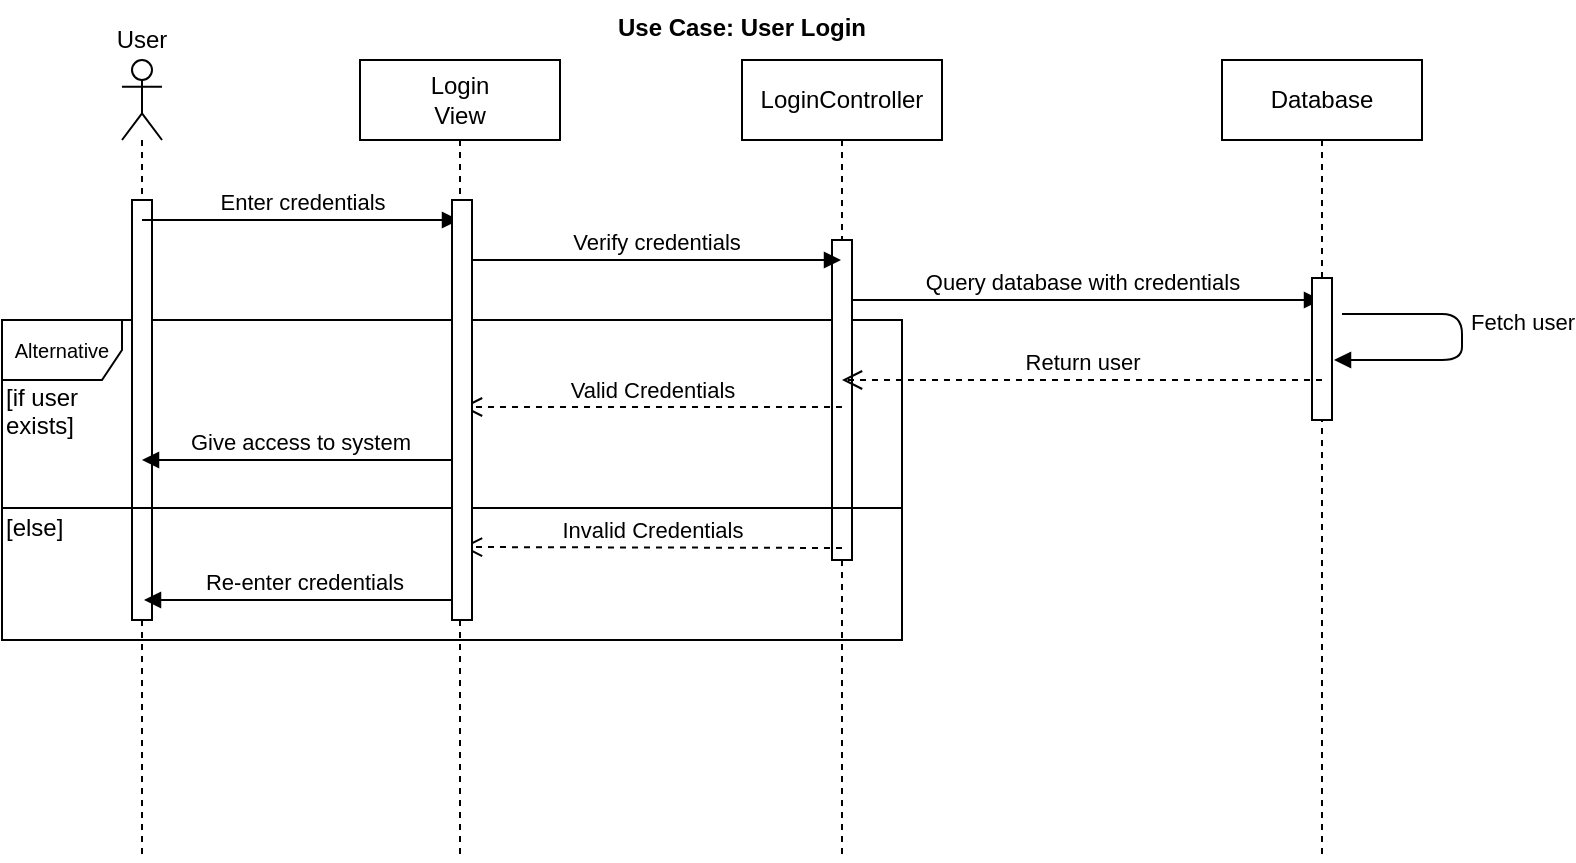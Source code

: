 <mxfile version="12.1.7" type="device" pages="10"><diagram id="FySXRmk8vLR5NoYNRieo" name="Login"><mxGraphModel dx="932" dy="666" grid="1" gridSize="10" guides="1" tooltips="1" connect="1" arrows="1" fold="1" page="1" pageScale="1" pageWidth="1100" pageHeight="850" math="0" shadow="0"><root><mxCell id="0"/><mxCell id="1" parent="0"/><mxCell id="cYRcTiiXINUKj1XR2e5Q-11" value="&lt;font style=&quot;font-size: 10px&quot;&gt;Alternative&lt;/font&gt;" style="shape=umlFrame;whiteSpace=wrap;html=1;" parent="1" vertex="1"><mxGeometry x="10" y="170" width="450" height="160" as="geometry"/></mxCell><mxCell id="cYRcTiiXINUKj1XR2e5Q-1" value="" style="shape=umlLifeline;participant=umlActor;perimeter=lifelinePerimeter;whiteSpace=wrap;html=1;container=1;collapsible=0;recursiveResize=0;verticalAlign=top;spacingTop=36;labelBackgroundColor=#ffffff;outlineConnect=0;" parent="1" vertex="1"><mxGeometry x="70" y="40" width="20" height="400" as="geometry"/></mxCell><mxCell id="cYRcTiiXINUKj1XR2e5Q-23" value="" style="html=1;points=[];perimeter=orthogonalPerimeter;" parent="cYRcTiiXINUKj1XR2e5Q-1" vertex="1"><mxGeometry x="5" y="70" width="10" height="210" as="geometry"/></mxCell><mxCell id="cYRcTiiXINUKj1XR2e5Q-2" value="LoginController" style="shape=umlLifeline;perimeter=lifelinePerimeter;whiteSpace=wrap;html=1;container=1;collapsible=0;recursiveResize=0;outlineConnect=0;" parent="1" vertex="1"><mxGeometry x="380" y="40" width="100" height="400" as="geometry"/></mxCell><mxCell id="cYRcTiiXINUKj1XR2e5Q-8" value="Query database with credentials" style="html=1;verticalAlign=bottom;endArrow=block;" parent="cYRcTiiXINUKj1XR2e5Q-2" target="cYRcTiiXINUKj1XR2e5Q-3" edge="1"><mxGeometry width="80" relative="1" as="geometry"><mxPoint x="50" y="120" as="sourcePoint"/><mxPoint x="130" y="120" as="targetPoint"/></mxGeometry></mxCell><mxCell id="cYRcTiiXINUKj1XR2e5Q-25" value="" style="html=1;points=[];perimeter=orthogonalPerimeter;" parent="cYRcTiiXINUKj1XR2e5Q-2" vertex="1"><mxGeometry x="45" y="90" width="10" height="160" as="geometry"/></mxCell><mxCell id="cYRcTiiXINUKj1XR2e5Q-3" value="Database" style="shape=umlLifeline;perimeter=lifelinePerimeter;whiteSpace=wrap;html=1;container=1;collapsible=0;recursiveResize=0;outlineConnect=0;" parent="1" vertex="1"><mxGeometry x="620" y="40" width="100" height="400" as="geometry"/></mxCell><mxCell id="cYRcTiiXINUKj1XR2e5Q-26" value="" style="html=1;points=[];perimeter=orthogonalPerimeter;" parent="cYRcTiiXINUKj1XR2e5Q-3" vertex="1"><mxGeometry x="45" y="109" width="10" height="71" as="geometry"/></mxCell><mxCell id="cYRcTiiXINUKj1XR2e5Q-4" value="Login&lt;br&gt;View" style="shape=umlLifeline;perimeter=lifelinePerimeter;whiteSpace=wrap;html=1;container=1;collapsible=0;recursiveResize=0;outlineConnect=0;" parent="1" vertex="1"><mxGeometry x="189" y="40" width="100" height="400" as="geometry"/></mxCell><mxCell id="cYRcTiiXINUKj1XR2e5Q-6" value="Verify credentials" style="html=1;verticalAlign=bottom;endArrow=block;" parent="cYRcTiiXINUKj1XR2e5Q-4" target="cYRcTiiXINUKj1XR2e5Q-2" edge="1"><mxGeometry width="80" relative="1" as="geometry"><mxPoint x="55" y="100" as="sourcePoint"/><mxPoint x="245" y="100" as="targetPoint"/></mxGeometry></mxCell><mxCell id="cYRcTiiXINUKj1XR2e5Q-5" value="Enter credentials" style="html=1;verticalAlign=bottom;endArrow=block;" parent="1" source="cYRcTiiXINUKj1XR2e5Q-1" target="cYRcTiiXINUKj1XR2e5Q-4" edge="1"><mxGeometry width="80" relative="1" as="geometry"><mxPoint x="90" y="140" as="sourcePoint"/><mxPoint x="170" y="140" as="targetPoint"/><Array as="points"><mxPoint x="180" y="120"/></Array></mxGeometry></mxCell><mxCell id="cYRcTiiXINUKj1XR2e5Q-10" value="Return user" style="html=1;verticalAlign=bottom;endArrow=open;dashed=1;endSize=8;" parent="1" target="cYRcTiiXINUKj1XR2e5Q-2" edge="1"><mxGeometry relative="1" as="geometry"><mxPoint x="670" y="200" as="sourcePoint"/><mxPoint x="590" y="190" as="targetPoint"/><Array as="points"><mxPoint x="630" y="200"/></Array></mxGeometry></mxCell><mxCell id="cYRcTiiXINUKj1XR2e5Q-12" value="" style="line;strokeWidth=1;fillColor=none;align=left;verticalAlign=middle;spacingTop=-1;spacingLeft=3;spacingRight=3;rotatable=0;labelPosition=right;points=[];portConstraint=eastwest;" parent="1" vertex="1"><mxGeometry x="10" y="260" width="450" height="8" as="geometry"/></mxCell><mxCell id="cYRcTiiXINUKj1XR2e5Q-13" value="[if user &lt;br&gt;exists]" style="text;html=1;resizable=0;points=[];autosize=1;align=left;verticalAlign=top;spacingTop=-4;" parent="1" vertex="1"><mxGeometry x="10" y="199" width="50" height="30" as="geometry"/></mxCell><mxCell id="cYRcTiiXINUKj1XR2e5Q-14" value="[else]" style="text;html=1;resizable=0;points=[];autosize=1;align=left;verticalAlign=top;spacingTop=-4;" parent="1" vertex="1"><mxGeometry x="10" y="264" width="40" height="20" as="geometry"/></mxCell><mxCell id="cYRcTiiXINUKj1XR2e5Q-17" value="Valid Credentials" style="html=1;verticalAlign=bottom;endArrow=open;dashed=1;endSize=8;" parent="1" edge="1"><mxGeometry relative="1" as="geometry"><mxPoint x="430" y="213.5" as="sourcePoint"/><mxPoint x="240" y="213.5" as="targetPoint"/></mxGeometry></mxCell><mxCell id="cYRcTiiXINUKj1XR2e5Q-18" value="Invalid Credentials" style="html=1;verticalAlign=bottom;endArrow=open;dashed=1;endSize=8;" parent="1" edge="1"><mxGeometry relative="1" as="geometry"><mxPoint x="430" y="284" as="sourcePoint"/><mxPoint x="240" y="283.5" as="targetPoint"/></mxGeometry></mxCell><mxCell id="cYRcTiiXINUKj1XR2e5Q-20" value="Give access to system" style="html=1;verticalAlign=bottom;endArrow=block;" parent="1" source="cYRcTiiXINUKj1XR2e5Q-4" target="cYRcTiiXINUKj1XR2e5Q-1" edge="1"><mxGeometry width="80" relative="1" as="geometry"><mxPoint x="140" y="230" as="sourcePoint"/><mxPoint x="220" y="230" as="targetPoint"/></mxGeometry></mxCell><mxCell id="cYRcTiiXINUKj1XR2e5Q-21" value="Re-enter credentials" style="html=1;verticalAlign=bottom;endArrow=block;" parent="1" edge="1"><mxGeometry width="80" relative="1" as="geometry"><mxPoint x="240" y="310" as="sourcePoint"/><mxPoint x="81" y="310" as="targetPoint"/></mxGeometry></mxCell><mxCell id="cYRcTiiXINUKj1XR2e5Q-22" value="Use Case: User Login" style="text;align=center;fontStyle=1;verticalAlign=middle;spacingLeft=3;spacingRight=3;strokeColor=none;rotatable=0;points=[[0,0.5],[1,0.5]];portConstraint=eastwest;" parent="1" vertex="1"><mxGeometry x="340" y="10" width="80" height="26" as="geometry"/></mxCell><mxCell id="cYRcTiiXINUKj1XR2e5Q-24" value="" style="html=1;points=[];perimeter=orthogonalPerimeter;" parent="1" vertex="1"><mxGeometry x="235" y="110" width="10" height="210" as="geometry"/></mxCell><mxCell id="cYRcTiiXINUKj1XR2e5Q-30" value="Fetch user" style="html=1;verticalAlign=bottom;endArrow=block;" parent="1" edge="1"><mxGeometry x="0.129" y="-32" width="80" relative="1" as="geometry"><mxPoint x="680" y="167" as="sourcePoint"/><mxPoint x="676" y="190" as="targetPoint"/><Array as="points"><mxPoint x="740" y="167"/><mxPoint x="740" y="190"/></Array><mxPoint x="30" y="22" as="offset"/></mxGeometry></mxCell><mxCell id="XHEbbQB53jelqiI9Bf13-1" value="User" style="text;html=1;strokeColor=none;fillColor=none;align=center;verticalAlign=middle;whiteSpace=wrap;rounded=0;" parent="1" vertex="1"><mxGeometry x="60" y="20" width="40" height="20" as="geometry"/></mxCell></root></mxGraphModel></diagram><diagram id="kSyeT6nLZAsTesZEKXwN" name="Search Listing"><mxGraphModel dx="932" dy="666" grid="1" gridSize="10" guides="1" tooltips="1" connect="1" arrows="1" fold="1" page="1" pageScale="1" pageWidth="1100" pageHeight="850" math="0" shadow="0"><root><mxCell id="UtTpzbTHzkFF03ZGZ73E-0"/><mxCell id="UtTpzbTHzkFF03ZGZ73E-1" parent="UtTpzbTHzkFF03ZGZ73E-0"/><mxCell id="auOR4Pg36Np8byX3WMeS-0" value="&lt;font style=&quot;font-size: 10px&quot;&gt;Alternative&lt;/font&gt;" style="shape=umlFrame;whiteSpace=wrap;html=1;" parent="UtTpzbTHzkFF03ZGZ73E-1" vertex="1"><mxGeometry x="10" y="250" width="450" height="160" as="geometry"/></mxCell><mxCell id="O5SuhnVb1475jrwsMJQM-24" value="" style="shape=umlLifeline;participant=umlActor;perimeter=lifelinePerimeter;whiteSpace=wrap;html=1;container=1;collapsible=0;recursiveResize=0;verticalAlign=top;spacingTop=36;labelBackgroundColor=#ffffff;outlineConnect=0;" parent="UtTpzbTHzkFF03ZGZ73E-1" vertex="1"><mxGeometry x="80" y="50" width="20" height="610" as="geometry"/></mxCell><mxCell id="N3D3cKFLhiLZSLLJcvQe-0" value="" style="html=1;points=[];perimeter=orthogonalPerimeter;" parent="O5SuhnVb1475jrwsMJQM-24" vertex="1"><mxGeometry x="5" y="60" width="10" height="450" as="geometry"/></mxCell><mxCell id="O5SuhnVb1475jrwsMJQM-26" value="Search Listing&lt;br&gt;Controller" style="shape=umlLifeline;perimeter=lifelinePerimeter;whiteSpace=wrap;html=1;container=1;collapsible=0;recursiveResize=0;outlineConnect=0;" parent="UtTpzbTHzkFF03ZGZ73E-1" vertex="1"><mxGeometry x="390" y="50" width="100" height="600" as="geometry"/></mxCell><mxCell id="N3D3cKFLhiLZSLLJcvQe-2" value="" style="html=1;points=[];perimeter=orthogonalPerimeter;" parent="O5SuhnVb1475jrwsMJQM-26" vertex="1"><mxGeometry x="45" y="80" width="10" height="140" as="geometry"/></mxCell><mxCell id="O5SuhnVb1475jrwsMJQM-29" value="Database" style="shape=umlLifeline;perimeter=lifelinePerimeter;whiteSpace=wrap;html=1;container=1;collapsible=0;recursiveResize=0;outlineConnect=0;" parent="UtTpzbTHzkFF03ZGZ73E-1" vertex="1"><mxGeometry x="600" y="50" width="100" height="600" as="geometry"/></mxCell><mxCell id="N3D3cKFLhiLZSLLJcvQe-3" value="" style="html=1;points=[];perimeter=orthogonalPerimeter;" parent="O5SuhnVb1475jrwsMJQM-29" vertex="1"><mxGeometry x="45" y="120" width="10" height="70" as="geometry"/></mxCell><mxCell id="O5SuhnVb1475jrwsMJQM-31" value="Search Listing&lt;br&gt;View" style="shape=umlLifeline;perimeter=lifelinePerimeter;whiteSpace=wrap;html=1;container=1;collapsible=0;recursiveResize=0;outlineConnect=0;" parent="UtTpzbTHzkFF03ZGZ73E-1" vertex="1"><mxGeometry x="199" y="50" width="100" height="610" as="geometry"/></mxCell><mxCell id="N3D3cKFLhiLZSLLJcvQe-1" value="" style="html=1;points=[];perimeter=orthogonalPerimeter;" parent="O5SuhnVb1475jrwsMJQM-31" vertex="1"><mxGeometry x="45" y="80" width="10" height="400" as="geometry"/></mxCell><mxCell id="O5SuhnVb1475jrwsMJQM-42" value="Use Case: Search Listing" style="text;align=center;fontStyle=1;verticalAlign=middle;spacingLeft=3;spacingRight=3;strokeColor=none;rotatable=0;points=[[0,0.5],[1,0.5]];portConstraint=eastwest;" parent="UtTpzbTHzkFF03ZGZ73E-1" vertex="1"><mxGeometry x="350" y="20" width="80" height="26" as="geometry"/></mxCell><mxCell id="-YdSIQVUrdOT4WHzGRUC-0" value="Enter search criteria" style="html=1;verticalAlign=bottom;endArrow=block;" parent="UtTpzbTHzkFF03ZGZ73E-1" edge="1"><mxGeometry width="80" relative="1" as="geometry"><mxPoint x="90" y="120" as="sourcePoint"/><mxPoint x="249" y="120" as="targetPoint"/><Array as="points"/></mxGeometry></mxCell><mxCell id="TMxtZL7ca98R7kPV3M4Q-0" value="Query database for listing" style="html=1;verticalAlign=bottom;endArrow=block;" parent="UtTpzbTHzkFF03ZGZ73E-1" target="O5SuhnVb1475jrwsMJQM-29" edge="1"><mxGeometry width="80" relative="1" as="geometry"><mxPoint x="440" y="160" as="sourcePoint"/><mxPoint x="599" y="160" as="targetPoint"/><Array as="points"/></mxGeometry></mxCell><mxCell id="rEOsGy-mPMAorgt1FRFx-0" value="Analyze search criteria&lt;br&gt;to create SQL query" style="html=1;verticalAlign=bottom;endArrow=block;" parent="UtTpzbTHzkFF03ZGZ73E-1" target="O5SuhnVb1475jrwsMJQM-26" edge="1"><mxGeometry width="80" relative="1" as="geometry"><mxPoint x="249" y="140" as="sourcePoint"/><mxPoint x="408" y="140" as="targetPoint"/><Array as="points"/></mxGeometry></mxCell><mxCell id="MaFV1DDrNaA6UlB2YUzW-0" value="Fetch all listings &lt;br&gt;matching criteria" style="html=1;verticalAlign=bottom;endArrow=block;" parent="UtTpzbTHzkFF03ZGZ73E-1" target="O5SuhnVb1475jrwsMJQM-29" edge="1"><mxGeometry x="0.215" y="-54" width="80" relative="1" as="geometry"><mxPoint x="650" y="180" as="sourcePoint"/><mxPoint x="660" y="230" as="targetPoint"/><Array as="points"><mxPoint x="740" y="180"/><mxPoint x="740" y="230"/></Array><mxPoint x="50" y="34" as="offset"/></mxGeometry></mxCell><mxCell id="YlAAS4Syr1f7u-lGEePh-0" value="Return listings array" style="html=1;verticalAlign=bottom;endArrow=open;dashed=1;endSize=8;" parent="UtTpzbTHzkFF03ZGZ73E-1" edge="1"><mxGeometry relative="1" as="geometry"><mxPoint x="650" y="260" as="sourcePoint"/><mxPoint x="440" y="260" as="targetPoint"/><Array as="points"><mxPoint x="610" y="260"/></Array></mxGeometry></mxCell><mxCell id="YlAAS4Syr1f7u-lGEePh-1" value="Create JTable of listings" style="html=1;verticalAlign=bottom;endArrow=open;dashed=1;endSize=8;" parent="UtTpzbTHzkFF03ZGZ73E-1" edge="1"><mxGeometry relative="1" as="geometry"><mxPoint x="440" y="280" as="sourcePoint"/><mxPoint x="250" y="280" as="targetPoint"/><Array as="points"><mxPoint x="400" y="280"/></Array></mxGeometry></mxCell><mxCell id="YlAAS4Syr1f7u-lGEePh-2" value="Display all listings" style="html=1;verticalAlign=bottom;endArrow=open;dashed=1;endSize=8;" parent="UtTpzbTHzkFF03ZGZ73E-1" edge="1"><mxGeometry relative="1" as="geometry"><mxPoint x="249" y="330" as="sourcePoint"/><mxPoint x="89" y="330" as="targetPoint"/><Array as="points"><mxPoint x="239" y="330"/></Array></mxGeometry></mxCell><mxCell id="auOR4Pg36Np8byX3WMeS-1" value="" style="line;strokeWidth=1;fillColor=none;align=left;verticalAlign=middle;spacingTop=-1;spacingLeft=3;spacingRight=3;rotatable=0;labelPosition=right;points=[];portConstraint=eastwest;" parent="UtTpzbTHzkFF03ZGZ73E-1" vertex="1"><mxGeometry x="10" y="350" width="450" height="8" as="geometry"/></mxCell><mxCell id="auOR4Pg36Np8byX3WMeS-2" value="[if listings&lt;br&gt;exist]" style="text;html=1;resizable=0;points=[];autosize=1;align=left;verticalAlign=top;spacingTop=-4;" parent="UtTpzbTHzkFF03ZGZ73E-1" vertex="1"><mxGeometry x="10" y="290" width="60" height="30" as="geometry"/></mxCell><mxCell id="auOR4Pg36Np8byX3WMeS-3" value="[else]" style="text;html=1;resizable=0;points=[];autosize=1;align=left;verticalAlign=top;spacingTop=-4;" parent="UtTpzbTHzkFF03ZGZ73E-1" vertex="1"><mxGeometry x="10" y="354" width="40" height="20" as="geometry"/></mxCell><mxCell id="PuWHUS8gEqEYM0iZx2w0-0" value="Display no listings error&lt;br&gt;Re-enter search criteria" style="html=1;verticalAlign=bottom;endArrow=open;dashed=1;endSize=8;" parent="UtTpzbTHzkFF03ZGZ73E-1" edge="1"><mxGeometry relative="1" as="geometry"><mxPoint x="249" y="400" as="sourcePoint"/><mxPoint x="89" y="400" as="targetPoint"/><Array as="points"><mxPoint x="239" y="400"/></Array></mxGeometry></mxCell><mxCell id="PuWHUS8gEqEYM0iZx2w0-1" value="Select Listing to display" style="html=1;verticalAlign=bottom;endArrow=block;" parent="UtTpzbTHzkFF03ZGZ73E-1" edge="1"><mxGeometry width="80" relative="1" as="geometry"><mxPoint x="90" y="450" as="sourcePoint"/><mxPoint x="249" y="450" as="targetPoint"/><Array as="points"/></mxGeometry></mxCell><mxCell id="PuWHUS8gEqEYM0iZx2w0-2" value="" style="html=1;verticalAlign=bottom;endArrow=block;" parent="UtTpzbTHzkFF03ZGZ73E-1" target="O5SuhnVb1475jrwsMJQM-26" edge="1"><mxGeometry width="80" relative="1" as="geometry"><mxPoint x="249" y="480" as="sourcePoint"/><mxPoint x="408" y="480" as="targetPoint"/><Array as="points"/></mxGeometry></mxCell><mxCell id="PuWHUS8gEqEYM0iZx2w0-5" value="Read JTable selection" style="text;html=1;resizable=0;points=[];align=center;verticalAlign=middle;labelBackgroundColor=#ffffff;" parent="PuWHUS8gEqEYM0iZx2w0-2" vertex="1" connectable="0"><mxGeometry x="0.27" y="3" relative="1" as="geometry"><mxPoint x="-20" y="-7" as="offset"/></mxGeometry></mxCell><mxCell id="PuWHUS8gEqEYM0iZx2w0-3" value="Update view with listing selected" style="html=1;verticalAlign=bottom;endArrow=open;dashed=1;endSize=8;" parent="UtTpzbTHzkFF03ZGZ73E-1" edge="1"><mxGeometry relative="1" as="geometry"><mxPoint x="440" y="520" as="sourcePoint"/><mxPoint x="250" y="520" as="targetPoint"/><Array as="points"><mxPoint x="400" y="520"/></Array></mxGeometry></mxCell><mxCell id="PuWHUS8gEqEYM0iZx2w0-4" value="Display listing" style="html=1;verticalAlign=bottom;endArrow=open;dashed=1;endSize=8;" parent="UtTpzbTHzkFF03ZGZ73E-1" edge="1"><mxGeometry relative="1" as="geometry"><mxPoint x="250" y="550" as="sourcePoint"/><mxPoint x="90" y="550" as="targetPoint"/><Array as="points"><mxPoint x="240" y="550"/></Array></mxGeometry></mxCell><mxCell id="a7Q1uAIJuFzMlFHb2-CS-0" value="Renter" style="text;html=1;strokeColor=none;fillColor=none;align=center;verticalAlign=middle;whiteSpace=wrap;rounded=0;" parent="UtTpzbTHzkFF03ZGZ73E-1" vertex="1"><mxGeometry x="70" y="30" width="40" height="20" as="geometry"/></mxCell></root></mxGraphModel></diagram><diagram id="tjDGQQ34LlAgVWGIHFnH" name="Send Email"><mxGraphModel dx="932" dy="666" grid="1" gridSize="10" guides="1" tooltips="1" connect="1" arrows="1" fold="1" page="1" pageScale="1" pageWidth="1100" pageHeight="850" math="0" shadow="0"><root><mxCell id="_wYwoJLoGfNAwSgFSJ71-0"/><mxCell id="_wYwoJLoGfNAwSgFSJ71-1" parent="_wYwoJLoGfNAwSgFSJ71-0"/><mxCell id="Ams6mvnQKtpkpzCUybgK-1" value="" style="shape=umlLifeline;participant=umlActor;perimeter=lifelinePerimeter;whiteSpace=wrap;html=1;container=1;collapsible=0;recursiveResize=0;verticalAlign=top;spacingTop=36;labelBackgroundColor=#ffffff;outlineConnect=0;" parent="_wYwoJLoGfNAwSgFSJ71-1" vertex="1"><mxGeometry x="80" y="50" width="20" height="610" as="geometry"/></mxCell><mxCell id="Ams6mvnQKtpkpzCUybgK-3" value="Listings&lt;br&gt;Controller" style="shape=umlLifeline;perimeter=lifelinePerimeter;whiteSpace=wrap;html=1;container=1;collapsible=0;recursiveResize=0;outlineConnect=0;" parent="_wYwoJLoGfNAwSgFSJ71-1" vertex="1"><mxGeometry x="390" y="50" width="100" height="600" as="geometry"/></mxCell><mxCell id="Ad32FUm43d6eHMa4Os6H-2" value="" style="html=1;points=[];perimeter=orthogonalPerimeter;" parent="Ams6mvnQKtpkpzCUybgK-3" vertex="1"><mxGeometry x="45" y="80" width="10" height="50" as="geometry"/></mxCell><mxCell id="Ams6mvnQKtpkpzCUybgK-5" value="Listing" style="shape=umlLifeline;perimeter=lifelinePerimeter;whiteSpace=wrap;html=1;container=1;collapsible=0;recursiveResize=0;outlineConnect=0;" parent="_wYwoJLoGfNAwSgFSJ71-1" vertex="1"><mxGeometry x="840" y="50" width="100" height="600" as="geometry"/></mxCell><mxCell id="Ad32FUm43d6eHMa4Os6H-5" value="" style="html=1;points=[];perimeter=orthogonalPerimeter;" parent="Ams6mvnQKtpkpzCUybgK-5" vertex="1"><mxGeometry x="45" y="220" width="10" height="90" as="geometry"/></mxCell><mxCell id="2nenUAxLZ33LsS2Xgjh1-7" value="Fetch landlord email" style="html=1;verticalAlign=bottom;endArrow=block;exitX=1;exitY=0.344;exitDx=0;exitDy=0;exitPerimeter=0;" parent="Ams6mvnQKtpkpzCUybgK-5" source="Ad32FUm43d6eHMa4Os6H-5" target="Ams6mvnQKtpkpzCUybgK-5" edge="1"><mxGeometry width="80" relative="1" as="geometry"><mxPoint x="70" y="240" as="sourcePoint"/><mxPoint x="190" y="310" as="targetPoint"/><Array as="points"><mxPoint x="130" y="251"/><mxPoint x="130" y="280"/></Array></mxGeometry></mxCell><mxCell id="Ams6mvnQKtpkpzCUybgK-7" value="Listings&lt;br&gt;View" style="shape=umlLifeline;perimeter=lifelinePerimeter;whiteSpace=wrap;html=1;container=1;collapsible=0;recursiveResize=0;outlineConnect=0;" parent="_wYwoJLoGfNAwSgFSJ71-1" vertex="1"><mxGeometry x="199" y="50" width="100" height="610" as="geometry"/></mxCell><mxCell id="Ad32FUm43d6eHMa4Os6H-1" value="" style="html=1;points=[];perimeter=orthogonalPerimeter;" parent="Ams6mvnQKtpkpzCUybgK-7" vertex="1"><mxGeometry x="45" y="60" width="10" height="40" as="geometry"/></mxCell><mxCell id="Ams6mvnQKtpkpzCUybgK-9" value="Use Case: Send Email" style="text;align=center;fontStyle=1;verticalAlign=middle;spacingLeft=3;spacingRight=3;strokeColor=none;rotatable=0;points=[[0,0.5],[1,0.5]];portConstraint=eastwest;" parent="_wYwoJLoGfNAwSgFSJ71-1" vertex="1"><mxGeometry x="350" y="20" width="80" height="26" as="geometry"/></mxCell><mxCell id="Ams6mvnQKtpkpzCUybgK-10" value="Click email button" style="html=1;verticalAlign=bottom;endArrow=block;" parent="_wYwoJLoGfNAwSgFSJ71-1" edge="1"><mxGeometry width="80" relative="1" as="geometry"><mxPoint x="90" y="120" as="sourcePoint"/><mxPoint x="249" y="120" as="targetPoint"/><Array as="points"/></mxGeometry></mxCell><mxCell id="Ams6mvnQKtpkpzCUybgK-12" value="Listen to email button" style="html=1;verticalAlign=bottom;endArrow=block;" parent="_wYwoJLoGfNAwSgFSJ71-1" target="Ams6mvnQKtpkpzCUybgK-3" edge="1"><mxGeometry width="80" relative="1" as="geometry"><mxPoint x="249" y="140" as="sourcePoint"/><mxPoint x="408" y="140" as="targetPoint"/><Array as="points"/></mxGeometry></mxCell><mxCell id="Ams6mvnQKtpkpzCUybgK-26" value="Email&amp;nbsp;&lt;br&gt;View" style="shape=umlLifeline;perimeter=lifelinePerimeter;whiteSpace=wrap;html=1;container=1;collapsible=0;recursiveResize=0;outlineConnect=0;" parent="_wYwoJLoGfNAwSgFSJ71-1" vertex="1"><mxGeometry x="570" y="50" width="100" height="600" as="geometry"/></mxCell><mxCell id="Ad32FUm43d6eHMa4Os6H-3" value="" style="html=1;points=[];perimeter=orthogonalPerimeter;" parent="Ams6mvnQKtpkpzCUybgK-26" vertex="1"><mxGeometry x="45" y="110" width="10" height="110" as="geometry"/></mxCell><mxCell id="2nenUAxLZ33LsS2Xgjh1-0" value="Display email view" style="html=1;verticalAlign=bottom;endArrow=open;dashed=1;endSize=8;" parent="_wYwoJLoGfNAwSgFSJ71-1" source="Ams6mvnQKtpkpzCUybgK-26" target="Ams6mvnQKtpkpzCUybgK-1" edge="1"><mxGeometry relative="1" as="geometry"><mxPoint x="580" y="229.5" as="sourcePoint"/><mxPoint x="420" y="229.5" as="targetPoint"/><Array as="points"><mxPoint x="580" y="200"/><mxPoint x="200" y="200"/></Array></mxGeometry></mxCell><mxCell id="2nenUAxLZ33LsS2Xgjh1-1" value="Enter email details" style="html=1;verticalAlign=bottom;endArrow=block;" parent="_wYwoJLoGfNAwSgFSJ71-1" source="Ams6mvnQKtpkpzCUybgK-1" target="Ams6mvnQKtpkpzCUybgK-26" edge="1"><mxGeometry width="80" relative="1" as="geometry"><mxPoint x="100" y="230" as="sourcePoint"/><mxPoint x="249" y="260" as="targetPoint"/><Array as="points"><mxPoint x="570" y="230"/></Array></mxGeometry></mxCell><mxCell id="InKHtqq1S2LFZo6FQ38Q-2" value="display()" style="html=1;verticalAlign=bottom;endArrow=block;" parent="_wYwoJLoGfNAwSgFSJ71-1" target="Ams6mvnQKtpkpzCUybgK-26" edge="1"><mxGeometry width="80" relative="1" as="geometry"><mxPoint x="440" y="170" as="sourcePoint"/><mxPoint x="530" y="170" as="targetPoint"/><Array as="points"/></mxGeometry></mxCell><mxCell id="2nenUAxLZ33LsS2Xgjh1-6" value="Get email from listing" style="html=1;verticalAlign=bottom;endArrow=block;" parent="_wYwoJLoGfNAwSgFSJ71-1" source="hbdKGmmGNMxXFaZyzjGe-1" target="Ad32FUm43d6eHMa4Os6H-5" edge="1"><mxGeometry width="80" relative="1" as="geometry"><mxPoint x="800" y="280" as="sourcePoint"/><mxPoint x="790" y="280" as="targetPoint"/><Array as="points"><mxPoint x="800" y="290"/><mxPoint x="830" y="290"/></Array></mxGeometry></mxCell><mxCell id="AJw2BdhdxiktrXbF_2sw-0" value="Return landlord email" style="html=1;verticalAlign=bottom;endArrow=open;dashed=1;endSize=8;" parent="_wYwoJLoGfNAwSgFSJ71-1" target="hbdKGmmGNMxXFaZyzjGe-1" edge="1" source="Ad32FUm43d6eHMa4Os6H-5"><mxGeometry relative="1" as="geometry"><mxPoint x="790" y="349" as="sourcePoint"/><mxPoint x="635" y="349" as="targetPoint"/><Array as="points"><mxPoint x="780" y="349"/></Array></mxGeometry></mxCell><mxCell id="AJw2BdhdxiktrXbF_2sw-2" value="Send email" style="html=1;verticalAlign=bottom;endArrow=block;" parent="_wYwoJLoGfNAwSgFSJ71-1" edge="1"><mxGeometry width="80" relative="1" as="geometry"><mxPoint x="760.5" y="390" as="sourcePoint"/><mxPoint x="760" y="434" as="targetPoint"/><Array as="points"><mxPoint x="820.5" y="390"/><mxPoint x="820.5" y="434"/></Array></mxGeometry></mxCell><mxCell id="AJw2BdhdxiktrXbF_2sw-4" value="Prompt email sent" style="html=1;verticalAlign=bottom;endArrow=open;dashed=1;endSize=8;" parent="_wYwoJLoGfNAwSgFSJ71-1" target="Ams6mvnQKtpkpzCUybgK-1" edge="1"><mxGeometry relative="1" as="geometry"><mxPoint x="760" y="460" as="sourcePoint"/><mxPoint x="439.5" y="460" as="targetPoint"/><Array as="points"/></mxGeometry></mxCell><mxCell id="Ad32FUm43d6eHMa4Os6H-0" value="" style="html=1;points=[];perimeter=orthogonalPerimeter;" parent="_wYwoJLoGfNAwSgFSJ71-1" vertex="1"><mxGeometry x="85" y="110" width="10" height="370" as="geometry"/></mxCell><mxCell id="9ENY9c4cYmh90EBmBy4k-0" value="Renter" style="text;html=1;strokeColor=none;fillColor=none;align=center;verticalAlign=middle;whiteSpace=wrap;rounded=0;" parent="_wYwoJLoGfNAwSgFSJ71-1" vertex="1"><mxGeometry x="70" y="26" width="40" height="20" as="geometry"/></mxCell><mxCell id="8TR_kfPRS_2d8lakkCev-0" value="Send email button pressed" style="html=1;verticalAlign=bottom;endArrow=open;dashed=1;endSize=8;" parent="_wYwoJLoGfNAwSgFSJ71-1" edge="1" target="hbdKGmmGNMxXFaZyzjGe-1"><mxGeometry relative="1" as="geometry"><mxPoint x="620.5" y="264.5" as="sourcePoint"/><mxPoint x="440" y="264.5" as="targetPoint"/><Array as="points"><mxPoint x="690" y="265"/></Array></mxGeometry></mxCell><mxCell id="hbdKGmmGNMxXFaZyzjGe-1" value="Email&amp;nbsp;&lt;br&gt;Controller" style="shape=umlLifeline;perimeter=lifelinePerimeter;whiteSpace=wrap;html=1;container=1;collapsible=0;recursiveResize=0;outlineConnect=0;" vertex="1" parent="_wYwoJLoGfNAwSgFSJ71-1"><mxGeometry x="710" y="50" width="100" height="600" as="geometry"/></mxCell><mxCell id="hbdKGmmGNMxXFaZyzjGe-2" value="" style="html=1;points=[];perimeter=orthogonalPerimeter;" vertex="1" parent="hbdKGmmGNMxXFaZyzjGe-1"><mxGeometry x="45" y="200" width="10" height="220" as="geometry"/></mxCell></root></mxGraphModel></diagram><diagram id="nHjSL-Gh_3tXGDP6K3Tp" name="Unsubscribe"><mxGraphModel dx="932" dy="666" grid="1" gridSize="10" guides="1" tooltips="1" connect="1" arrows="1" fold="1" page="1" pageScale="1" pageWidth="1100" pageHeight="850" math="0" shadow="0"><root><mxCell id="3H9gPd2rpVRaqfI2hpQo-0"/><mxCell id="3H9gPd2rpVRaqfI2hpQo-1" parent="3H9gPd2rpVRaqfI2hpQo-0"/><mxCell id="WWmcMyYO32X-iUAGG4si-0" value="" style="shape=umlLifeline;participant=umlActor;perimeter=lifelinePerimeter;whiteSpace=wrap;html=1;container=1;collapsible=0;recursiveResize=0;verticalAlign=top;spacingTop=36;labelBackgroundColor=#ffffff;outlineConnect=0;" parent="3H9gPd2rpVRaqfI2hpQo-1" vertex="1"><mxGeometry x="80" y="50" width="20" height="310" as="geometry"/></mxCell><mxCell id="WWmcMyYO32X-iUAGG4si-5" value="Main View" style="shape=umlLifeline;perimeter=lifelinePerimeter;whiteSpace=wrap;html=1;container=1;collapsible=0;recursiveResize=0;outlineConnect=0;" parent="3H9gPd2rpVRaqfI2hpQo-1" vertex="1"><mxGeometry x="199" y="50" width="100" height="310" as="geometry"/></mxCell><mxCell id="3xmiyZHouvXPkxaQdu6b-1" value="" style="html=1;points=[];perimeter=orthogonalPerimeter;" parent="WWmcMyYO32X-iUAGG4si-5" vertex="1"><mxGeometry x="45" y="60" width="10" height="200" as="geometry"/></mxCell><mxCell id="WWmcMyYO32X-iUAGG4si-7" value="Use Case: Unsubscribe" style="text;align=center;fontStyle=1;verticalAlign=middle;spacingLeft=3;spacingRight=3;strokeColor=none;rotatable=0;points=[[0,0.5],[1,0.5]];portConstraint=eastwest;" parent="3H9gPd2rpVRaqfI2hpQo-1" vertex="1"><mxGeometry x="350" y="20" width="80" height="26" as="geometry"/></mxCell><mxCell id="WWmcMyYO32X-iUAGG4si-8" value="Click unsubcribe button" style="html=1;verticalAlign=bottom;endArrow=block;" parent="3H9gPd2rpVRaqfI2hpQo-1" edge="1"><mxGeometry width="80" relative="1" as="geometry"><mxPoint x="90" y="120" as="sourcePoint"/><mxPoint x="249" y="120" as="targetPoint"/><Array as="points"/></mxGeometry></mxCell><mxCell id="WWmcMyYO32X-iUAGG4si-24" value="" style="html=1;points=[];perimeter=orthogonalPerimeter;" parent="3H9gPd2rpVRaqfI2hpQo-1" vertex="1"><mxGeometry x="85" y="110" width="10" height="210" as="geometry"/></mxCell><mxCell id="SJU3YnX3ZvkmC8MZvt6y-0" value="Main Controller" style="shape=umlLifeline;perimeter=lifelinePerimeter;whiteSpace=wrap;html=1;container=1;collapsible=0;recursiveResize=0;outlineConnect=0;" parent="3H9gPd2rpVRaqfI2hpQo-1" vertex="1"><mxGeometry x="370" y="50" width="100" height="310" as="geometry"/></mxCell><mxCell id="3xmiyZHouvXPkxaQdu6b-2" value="" style="html=1;points=[];perimeter=orthogonalPerimeter;" parent="SJU3YnX3ZvkmC8MZvt6y-0" vertex="1"><mxGeometry x="45" y="90" width="10" height="150" as="geometry"/></mxCell><mxCell id="SJU3YnX3ZvkmC8MZvt6y-1" value="Listen to unsubscribe button" style="html=1;verticalAlign=bottom;endArrow=block;" parent="3H9gPd2rpVRaqfI2hpQo-1" target="SJU3YnX3ZvkmC8MZvt6y-0" edge="1"><mxGeometry width="80" relative="1" as="geometry"><mxPoint x="249" y="150" as="sourcePoint"/><mxPoint x="408" y="150" as="targetPoint"/><Array as="points"/></mxGeometry></mxCell><mxCell id="SJU3YnX3ZvkmC8MZvt6y-2" value="Database" style="shape=umlLifeline;perimeter=lifelinePerimeter;whiteSpace=wrap;html=1;container=1;collapsible=0;recursiveResize=0;outlineConnect=0;" parent="3H9gPd2rpVRaqfI2hpQo-1" vertex="1"><mxGeometry x="570" y="50" width="100" height="310" as="geometry"/></mxCell><mxCell id="3xmiyZHouvXPkxaQdu6b-3" value="" style="html=1;points=[];perimeter=orthogonalPerimeter;" parent="SJU3YnX3ZvkmC8MZvt6y-2" vertex="1"><mxGeometry x="45" y="110" width="10" height="110" as="geometry"/></mxCell><mxCell id="SJU3YnX3ZvkmC8MZvt6y-3" value="Query change in database" style="html=1;verticalAlign=bottom;endArrow=block;" parent="3H9gPd2rpVRaqfI2hpQo-1" target="SJU3YnX3ZvkmC8MZvt6y-2" edge="1"><mxGeometry width="80" relative="1" as="geometry"><mxPoint x="420" y="170" as="sourcePoint"/><mxPoint x="590.5" y="170" as="targetPoint"/><Array as="points"/></mxGeometry></mxCell><mxCell id="SJU3YnX3ZvkmC8MZvt6y-4" value="Change user subscription" style="html=1;verticalAlign=bottom;endArrow=block;" parent="3H9gPd2rpVRaqfI2hpQo-1" target="SJU3YnX3ZvkmC8MZvt6y-2" edge="1"><mxGeometry width="80" relative="1" as="geometry"><mxPoint x="620" y="190" as="sourcePoint"/><mxPoint x="819.5" y="190" as="targetPoint"/><Array as="points"><mxPoint x="700" y="190"/><mxPoint x="700" y="230"/></Array></mxGeometry></mxCell><mxCell id="JULt11rZ0TAAIpGbgjrq-0" value="Return verification of change" style="html=1;verticalAlign=bottom;endArrow=open;dashed=1;endSize=8;" parent="3H9gPd2rpVRaqfI2hpQo-1" target="SJU3YnX3ZvkmC8MZvt6y-0" edge="1"><mxGeometry relative="1" as="geometry"><mxPoint x="620" y="260" as="sourcePoint"/><mxPoint x="465" y="260" as="targetPoint"/><Array as="points"><mxPoint x="580" y="260"/></Array></mxGeometry></mxCell><mxCell id="JULt11rZ0TAAIpGbgjrq-1" value="Create JDialog Box" style="html=1;verticalAlign=bottom;endArrow=open;dashed=1;endSize=8;" parent="3H9gPd2rpVRaqfI2hpQo-1" edge="1"><mxGeometry relative="1" as="geometry"><mxPoint x="420" y="280" as="sourcePoint"/><mxPoint x="250" y="280" as="targetPoint"/><Array as="points"><mxPoint x="410.5" y="280"/></Array></mxGeometry></mxCell><mxCell id="3xmiyZHouvXPkxaQdu6b-0" value="Display success dialog box" style="html=1;verticalAlign=bottom;endArrow=open;dashed=1;endSize=8;" parent="3H9gPd2rpVRaqfI2hpQo-1" edge="1"><mxGeometry relative="1" as="geometry"><mxPoint x="250" y="300" as="sourcePoint"/><mxPoint x="100" y="300" as="targetPoint"/><Array as="points"><mxPoint x="240.5" y="300"/></Array></mxGeometry></mxCell><mxCell id="lA8jw7sS5L3s7y_Vb1Ur-0" value="Registered Renter" style="text;html=1;strokeColor=none;fillColor=none;align=center;verticalAlign=middle;whiteSpace=wrap;rounded=0;" parent="3H9gPd2rpVRaqfI2hpQo-1" vertex="1"><mxGeometry x="70" y="23" width="40" height="20" as="geometry"/></mxCell></root></mxGraphModel></diagram><diagram id="y66WIBqk6OI2weoA-ReL" name="Create Listing"><mxGraphModel dx="932" dy="666" grid="1" gridSize="10" guides="1" tooltips="1" connect="1" arrows="1" fold="1" page="1" pageScale="1" pageWidth="1100" pageHeight="850" math="0" shadow="0"><root><mxCell id="DJ6qyY-a-QqIDbJBuUo5-0"/><mxCell id="DJ6qyY-a-QqIDbJBuUo5-1" parent="DJ6qyY-a-QqIDbJBuUo5-0"/><mxCell id="vjjOIDFycp6Etf2cd44p-0" value="" style="shape=umlLifeline;participant=umlActor;perimeter=lifelinePerimeter;whiteSpace=wrap;html=1;container=1;collapsible=0;recursiveResize=0;verticalAlign=top;spacingTop=36;labelBackgroundColor=#ffffff;outlineConnect=0;" parent="DJ6qyY-a-QqIDbJBuUo5-1" vertex="1"><mxGeometry x="80" y="50" width="20" height="510" as="geometry"/></mxCell><mxCell id="vjjOIDFycp6Etf2cd44p-1" value="Main View" style="shape=umlLifeline;perimeter=lifelinePerimeter;whiteSpace=wrap;html=1;container=1;collapsible=0;recursiveResize=0;outlineConnect=0;" parent="DJ6qyY-a-QqIDbJBuUo5-1" vertex="1"><mxGeometry x="199" y="50" width="100" height="510" as="geometry"/></mxCell><mxCell id="G0VT7zCT7jxgjzZeSHzt-3" value="" style="html=1;points=[];perimeter=orthogonalPerimeter;" parent="vjjOIDFycp6Etf2cd44p-1" vertex="1"><mxGeometry x="45" y="70" width="10" height="420" as="geometry"/></mxCell><mxCell id="vjjOIDFycp6Etf2cd44p-3" value="Use Case: Create Listing" style="text;align=center;fontStyle=1;verticalAlign=middle;spacingLeft=3;spacingRight=3;strokeColor=none;rotatable=0;points=[[0,0.5],[1,0.5]];portConstraint=eastwest;" parent="DJ6qyY-a-QqIDbJBuUo5-1" vertex="1"><mxGeometry x="350" y="20" width="80" height="26" as="geometry"/></mxCell><mxCell id="vjjOIDFycp6Etf2cd44p-5" value="" style="html=1;points=[];perimeter=orthogonalPerimeter;" parent="DJ6qyY-a-QqIDbJBuUo5-1" vertex="1"><mxGeometry x="85" y="110" width="10" height="430" as="geometry"/></mxCell><mxCell id="vjjOIDFycp6Etf2cd44p-6" value="Main Controller" style="shape=umlLifeline;perimeter=lifelinePerimeter;whiteSpace=wrap;html=1;container=1;collapsible=0;recursiveResize=0;outlineConnect=0;" parent="DJ6qyY-a-QqIDbJBuUo5-1" vertex="1"><mxGeometry x="370" y="50" width="100" height="510" as="geometry"/></mxCell><mxCell id="G0VT7zCT7jxgjzZeSHzt-4" value="" style="html=1;points=[];perimeter=orthogonalPerimeter;" parent="vjjOIDFycp6Etf2cd44p-6" vertex="1"><mxGeometry x="45" y="80" width="10" height="390" as="geometry"/></mxCell><mxCell id="vjjOIDFycp6Etf2cd44p-9" value="Database" style="shape=umlLifeline;perimeter=lifelinePerimeter;whiteSpace=wrap;html=1;container=1;collapsible=0;recursiveResize=0;outlineConnect=0;" parent="DJ6qyY-a-QqIDbJBuUo5-1" vertex="1"><mxGeometry x="970" y="50" width="100" height="510" as="geometry"/></mxCell><mxCell id="G0VT7zCT7jxgjzZeSHzt-8" value="" style="html=1;points=[];perimeter=orthogonalPerimeter;" parent="vjjOIDFycp6Etf2cd44p-9" vertex="1"><mxGeometry x="45" y="275" width="10" height="105" as="geometry"/></mxCell><mxCell id="vjjOIDFycp6Etf2cd44p-18" value="Create Listing&lt;br&gt;View" style="shape=umlLifeline;perimeter=lifelinePerimeter;whiteSpace=wrap;html=1;container=1;collapsible=0;recursiveResize=0;outlineConnect=0;" parent="DJ6qyY-a-QqIDbJBuUo5-1" vertex="1"><mxGeometry x="530" y="50" width="100" height="510" as="geometry"/></mxCell><mxCell id="G0VT7zCT7jxgjzZeSHzt-5" value="" style="html=1;points=[];perimeter=orthogonalPerimeter;" parent="vjjOIDFycp6Etf2cd44p-18" vertex="1"><mxGeometry x="45" y="100" width="10" height="320" as="geometry"/></mxCell><mxCell id="vjjOIDFycp6Etf2cd44p-19" value="Create Listing&lt;br&gt;Controller" style="shape=umlLifeline;perimeter=lifelinePerimeter;whiteSpace=wrap;html=1;container=1;collapsible=0;recursiveResize=0;outlineConnect=0;" parent="DJ6qyY-a-QqIDbJBuUo5-1" vertex="1"><mxGeometry x="700" y="50" width="100" height="510" as="geometry"/></mxCell><mxCell id="G0VT7zCT7jxgjzZeSHzt-6" value="" style="html=1;points=[];perimeter=orthogonalPerimeter;" parent="vjjOIDFycp6Etf2cd44p-19" vertex="1"><mxGeometry x="45" y="178" width="10" height="273" as="geometry"/></mxCell><mxCell id="chsVw7AknbPGG_hO8pQB-0" value="Click create listing button" style="html=1;verticalAlign=bottom;endArrow=block;" parent="DJ6qyY-a-QqIDbJBuUo5-1" edge="1"><mxGeometry width="80" relative="1" as="geometry"><mxPoint x="90" y="120" as="sourcePoint"/><mxPoint x="249" y="120" as="targetPoint"/><Array as="points"/></mxGeometry></mxCell><mxCell id="chsVw7AknbPGG_hO8pQB-1" value="Listen to create listing button" style="html=1;verticalAlign=bottom;endArrow=block;" parent="DJ6qyY-a-QqIDbJBuUo5-1" target="vjjOIDFycp6Etf2cd44p-6" edge="1"><mxGeometry width="80" relative="1" as="geometry"><mxPoint x="249" y="140" as="sourcePoint"/><mxPoint x="408" y="140" as="targetPoint"/><Array as="points"/></mxGeometry></mxCell><mxCell id="chsVw7AknbPGG_hO8pQB-2" value="Display create listing view" style="html=1;verticalAlign=bottom;endArrow=block;" parent="DJ6qyY-a-QqIDbJBuUo5-1" edge="1"><mxGeometry width="80" relative="1" as="geometry"><mxPoint x="420" y="160" as="sourcePoint"/><mxPoint x="580" y="160" as="targetPoint"/><Array as="points"/></mxGeometry></mxCell><mxCell id="AnrkiIvBzQKXpapEuE_Y-0" value="Display Create listing view" style="html=1;verticalAlign=bottom;endArrow=open;dashed=1;endSize=8;" parent="DJ6qyY-a-QqIDbJBuUo5-1" edge="1"><mxGeometry relative="1" as="geometry"><mxPoint x="581" y="190" as="sourcePoint"/><mxPoint x="90" y="190" as="targetPoint"/><Array as="points"><mxPoint x="580.5" y="190"/><mxPoint x="200.5" y="190"/></Array></mxGeometry></mxCell><mxCell id="AnrkiIvBzQKXpapEuE_Y-1" value="Enter listing details" style="html=1;verticalAlign=bottom;endArrow=block;" parent="DJ6qyY-a-QqIDbJBuUo5-1" target="vjjOIDFycp6Etf2cd44p-18" edge="1"><mxGeometry width="80" relative="1" as="geometry"><mxPoint x="90" y="214.5" as="sourcePoint"/><mxPoint x="260.5" y="214.5" as="targetPoint"/><Array as="points"/></mxGeometry></mxCell><mxCell id="XWJmnKbwi5lOvYC8ZHDw-0" value="Listen to create button" style="html=1;verticalAlign=bottom;endArrow=block;" parent="DJ6qyY-a-QqIDbJBuUo5-1" edge="1"><mxGeometry width="80" relative="1" as="geometry"><mxPoint x="580" y="240" as="sourcePoint"/><mxPoint x="750" y="240" as="targetPoint"/><Array as="points"/></mxGeometry></mxCell><mxCell id="4CRl1vqmgjq18FSU32qE-2" value="Listing" style="shape=umlLifeline;perimeter=lifelinePerimeter;whiteSpace=wrap;html=1;container=1;collapsible=0;recursiveResize=0;outlineConnect=0;" parent="DJ6qyY-a-QqIDbJBuUo5-1" vertex="1"><mxGeometry x="850" y="215" width="100" height="345" as="geometry"/></mxCell><mxCell id="G0VT7zCT7jxgjzZeSHzt-7" value="" style="html=1;points=[];perimeter=orthogonalPerimeter;" parent="4CRl1vqmgjq18FSU32qE-2" vertex="1"><mxGeometry x="45" y="65" width="10" height="25" as="geometry"/></mxCell><mxCell id="4CRl1vqmgjq18FSU32qE-3" value="Create listing object" style="html=1;verticalAlign=bottom;endArrow=block;" parent="DJ6qyY-a-QqIDbJBuUo5-1" edge="1"><mxGeometry width="80" relative="1" as="geometry"><mxPoint x="750" y="290" as="sourcePoint"/><mxPoint x="900" y="290" as="targetPoint"/><Array as="points"/></mxGeometry></mxCell><mxCell id="oLuheCTydT7wA_WDYVYg-1" value="Query database to add listing" style="html=1;verticalAlign=bottom;endArrow=block;" parent="DJ6qyY-a-QqIDbJBuUo5-1" target="vjjOIDFycp6Etf2cd44p-9" edge="1"><mxGeometry width="80" relative="1" as="geometry"><mxPoint x="750" y="330" as="sourcePoint"/><mxPoint x="900" y="330" as="targetPoint"/><Array as="points"/></mxGeometry></mxCell><mxCell id="oLuheCTydT7wA_WDYVYg-2" value="Add listing" style="html=1;verticalAlign=bottom;endArrow=block;" parent="DJ6qyY-a-QqIDbJBuUo5-1" source="vjjOIDFycp6Etf2cd44p-9" edge="1"><mxGeometry width="80" relative="1" as="geometry"><mxPoint x="1060" y="340" as="sourcePoint"/><mxPoint x="1020" y="390" as="targetPoint"/><Array as="points"><mxPoint x="1070" y="350"/><mxPoint x="1070" y="390"/></Array></mxGeometry></mxCell><mxCell id="QzA-cpzQCQ2VBgTeOlVw-0" value="Return verification of creation" style="html=1;verticalAlign=bottom;endArrow=open;dashed=1;endSize=8;" parent="DJ6qyY-a-QqIDbJBuUo5-1" target="vjjOIDFycp6Etf2cd44p-19" edge="1"><mxGeometry relative="1" as="geometry"><mxPoint x="1020" y="420" as="sourcePoint"/><mxPoint x="819.5" y="420" as="targetPoint"/><Array as="points"><mxPoint x="980" y="420"/></Array></mxGeometry></mxCell><mxCell id="QzA-cpzQCQ2VBgTeOlVw-2" value="Hide create listing view" style="html=1;verticalAlign=bottom;endArrow=open;dashed=1;endSize=8;" parent="DJ6qyY-a-QqIDbJBuUo5-1" edge="1"><mxGeometry relative="1" as="geometry"><mxPoint x="750" y="440" as="sourcePoint"/><mxPoint x="580" y="440" as="targetPoint"/><Array as="points"><mxPoint x="710" y="440"/></Array></mxGeometry></mxCell><mxCell id="lSK9ljZ6O9B-qA0cvMgf-0" value="Prompt listing created" style="html=1;verticalAlign=bottom;endArrow=open;dashed=1;endSize=8;" parent="DJ6qyY-a-QqIDbJBuUo5-1" target="vjjOIDFycp6Etf2cd44p-0" edge="1"><mxGeometry relative="1" as="geometry"><mxPoint x="580" y="460" as="sourcePoint"/><mxPoint x="420" y="460" as="targetPoint"/><Array as="points"><mxPoint x="540" y="460"/></Array></mxGeometry></mxCell><mxCell id="G0VT7zCT7jxgjzZeSHzt-0" value="Creation complete" style="html=1;verticalAlign=bottom;endArrow=open;dashed=1;endSize=8;" parent="DJ6qyY-a-QqIDbJBuUo5-1" target="vjjOIDFycp6Etf2cd44p-6" edge="1"><mxGeometry relative="1" as="geometry"><mxPoint x="750" y="490" as="sourcePoint"/><mxPoint x="580" y="490" as="targetPoint"/><Array as="points"><mxPoint x="710" y="490"/></Array></mxGeometry></mxCell><mxCell id="G0VT7zCT7jxgjzZeSHzt-1" value="Unhide main view" style="html=1;verticalAlign=bottom;endArrow=open;dashed=1;endSize=8;" parent="DJ6qyY-a-QqIDbJBuUo5-1" edge="1"><mxGeometry relative="1" as="geometry"><mxPoint x="420.5" y="510" as="sourcePoint"/><mxPoint x="250" y="510" as="targetPoint"/><Array as="points"><mxPoint x="380.5" y="510"/></Array></mxGeometry></mxCell><mxCell id="G0VT7zCT7jxgjzZeSHzt-2" value="Display manage menu" style="html=1;verticalAlign=bottom;endArrow=open;dashed=1;endSize=8;" parent="DJ6qyY-a-QqIDbJBuUo5-1" edge="1"><mxGeometry relative="1" as="geometry"><mxPoint x="249" y="530" as="sourcePoint"/><mxPoint x="90" y="530" as="targetPoint"/><Array as="points"><mxPoint x="209" y="530"/></Array></mxGeometry></mxCell><mxCell id="6-2FrOCgJkBYOd0vYEAG-0" value="Landlord" style="text;html=1;strokeColor=none;fillColor=none;align=center;verticalAlign=middle;whiteSpace=wrap;rounded=0;" parent="DJ6qyY-a-QqIDbJBuUo5-1" vertex="1"><mxGeometry x="70" y="30" width="40" height="20" as="geometry"/></mxCell></root></mxGraphModel></diagram><diagram id="ykjdJipa-Q_vJQ_Ok_sf" name="Edit Listing"><mxGraphModel dx="932" dy="666" grid="1" gridSize="10" guides="1" tooltips="1" connect="1" arrows="1" fold="1" page="1" pageScale="1" pageWidth="1100" pageHeight="850" math="0" shadow="0"><root><mxCell id="HI1iyIUYIV5qJtiNNPco-0"/><mxCell id="HI1iyIUYIV5qJtiNNPco-1" parent="HI1iyIUYIV5qJtiNNPco-0"/><mxCell id="OgIEhNB2MVyilD419sC1-30" value="" style="shape=umlLifeline;participant=umlActor;perimeter=lifelinePerimeter;whiteSpace=wrap;html=1;container=1;collapsible=0;recursiveResize=0;verticalAlign=top;spacingTop=36;labelBackgroundColor=#ffffff;outlineConnect=0;" parent="HI1iyIUYIV5qJtiNNPco-1" vertex="1"><mxGeometry x="90" y="60" width="20" height="510" as="geometry"/></mxCell><mxCell id="OgIEhNB2MVyilD419sC1-31" value="Main View" style="shape=umlLifeline;perimeter=lifelinePerimeter;whiteSpace=wrap;html=1;container=1;collapsible=0;recursiveResize=0;outlineConnect=0;" parent="HI1iyIUYIV5qJtiNNPco-1" vertex="1"><mxGeometry x="209" y="60" width="100" height="510" as="geometry"/></mxCell><mxCell id="OgIEhNB2MVyilD419sC1-32" value="" style="html=1;points=[];perimeter=orthogonalPerimeter;" parent="OgIEhNB2MVyilD419sC1-31" vertex="1"><mxGeometry x="45" y="60" width="10" height="430" as="geometry"/></mxCell><mxCell id="OgIEhNB2MVyilD419sC1-33" value="Use Case: Edit Listing" style="text;align=center;fontStyle=1;verticalAlign=middle;spacingLeft=3;spacingRight=3;strokeColor=none;rotatable=0;points=[[0,0.5],[1,0.5]];portConstraint=eastwest;" parent="HI1iyIUYIV5qJtiNNPco-1" vertex="1"><mxGeometry x="360" y="30" width="80" height="26" as="geometry"/></mxCell><mxCell id="OgIEhNB2MVyilD419sC1-34" value="" style="html=1;points=[];perimeter=orthogonalPerimeter;" parent="HI1iyIUYIV5qJtiNNPco-1" vertex="1"><mxGeometry x="95" y="120" width="10" height="430" as="geometry"/></mxCell><mxCell id="OgIEhNB2MVyilD419sC1-35" value="Main Controller" style="shape=umlLifeline;perimeter=lifelinePerimeter;whiteSpace=wrap;html=1;container=1;collapsible=0;recursiveResize=0;outlineConnect=0;" parent="HI1iyIUYIV5qJtiNNPco-1" vertex="1"><mxGeometry x="380" y="60" width="100" height="510" as="geometry"/></mxCell><mxCell id="OgIEhNB2MVyilD419sC1-36" value="" style="html=1;points=[];perimeter=orthogonalPerimeter;" parent="OgIEhNB2MVyilD419sC1-35" vertex="1"><mxGeometry x="45" y="80" width="10" height="390" as="geometry"/></mxCell><mxCell id="OgIEhNB2MVyilD419sC1-37" value="Database" style="shape=umlLifeline;perimeter=lifelinePerimeter;whiteSpace=wrap;html=1;container=1;collapsible=0;recursiveResize=0;outlineConnect=0;" parent="HI1iyIUYIV5qJtiNNPco-1" vertex="1"><mxGeometry x="890" y="60" width="100" height="510" as="geometry"/></mxCell><mxCell id="OgIEhNB2MVyilD419sC1-38" value="" style="html=1;points=[];perimeter=orthogonalPerimeter;" parent="OgIEhNB2MVyilD419sC1-37" vertex="1"><mxGeometry x="45" y="210" width="10" height="170" as="geometry"/></mxCell><mxCell id="OgIEhNB2MVyilD419sC1-39" value="ListingsView" style="shape=umlLifeline;perimeter=lifelinePerimeter;whiteSpace=wrap;html=1;container=1;collapsible=0;recursiveResize=0;outlineConnect=0;" parent="HI1iyIUYIV5qJtiNNPco-1" vertex="1"><mxGeometry x="540" y="60" width="100" height="490" as="geometry"/></mxCell><mxCell id="OgIEhNB2MVyilD419sC1-40" value="" style="html=1;points=[];perimeter=orthogonalPerimeter;" parent="OgIEhNB2MVyilD419sC1-39" vertex="1"><mxGeometry x="45" y="100" width="10" height="320" as="geometry"/></mxCell><mxCell id="OgIEhNB2MVyilD419sC1-41" value="Listings&lt;br&gt;Controller" style="shape=umlLifeline;perimeter=lifelinePerimeter;whiteSpace=wrap;html=1;container=1;collapsible=0;recursiveResize=0;outlineConnect=0;" parent="HI1iyIUYIV5qJtiNNPco-1" vertex="1"><mxGeometry x="710" y="60" width="100" height="510" as="geometry"/></mxCell><mxCell id="OgIEhNB2MVyilD419sC1-42" value="" style="html=1;points=[];perimeter=orthogonalPerimeter;" parent="OgIEhNB2MVyilD419sC1-41" vertex="1"><mxGeometry x="45" y="178" width="10" height="273" as="geometry"/></mxCell><mxCell id="OgIEhNB2MVyilD419sC1-43" value="Click edit listing button" style="html=1;verticalAlign=bottom;endArrow=block;" parent="HI1iyIUYIV5qJtiNNPco-1" edge="1"><mxGeometry width="80" relative="1" as="geometry"><mxPoint x="100" y="130" as="sourcePoint"/><mxPoint x="259" y="130" as="targetPoint"/><Array as="points"/></mxGeometry></mxCell><mxCell id="OgIEhNB2MVyilD419sC1-44" value="Listen to edit listing button" style="html=1;verticalAlign=bottom;endArrow=block;" parent="HI1iyIUYIV5qJtiNNPco-1" target="OgIEhNB2MVyilD419sC1-35" edge="1"><mxGeometry width="80" relative="1" as="geometry"><mxPoint x="259" y="150" as="sourcePoint"/><mxPoint x="418" y="150" as="targetPoint"/><Array as="points"/></mxGeometry></mxCell><mxCell id="OgIEhNB2MVyilD419sC1-45" value="display all landlord listings" style="html=1;verticalAlign=bottom;endArrow=block;" parent="HI1iyIUYIV5qJtiNNPco-1" edge="1"><mxGeometry width="80" relative="1" as="geometry"><mxPoint x="430" y="170" as="sourcePoint"/><mxPoint x="590" y="170" as="targetPoint"/><Array as="points"/></mxGeometry></mxCell><mxCell id="OgIEhNB2MVyilD419sC1-46" value="Display listings view" style="html=1;verticalAlign=bottom;endArrow=open;dashed=1;endSize=8;" parent="HI1iyIUYIV5qJtiNNPco-1" edge="1"><mxGeometry relative="1" as="geometry"><mxPoint x="591" y="200" as="sourcePoint"/><mxPoint x="100" y="200" as="targetPoint"/><Array as="points"><mxPoint x="590.5" y="200"/><mxPoint x="210.5" y="200"/></Array></mxGeometry></mxCell><mxCell id="OgIEhNB2MVyilD419sC1-47" value="Choose listing to edit" style="html=1;verticalAlign=bottom;endArrow=block;" parent="HI1iyIUYIV5qJtiNNPco-1" target="OgIEhNB2MVyilD419sC1-39" edge="1"><mxGeometry width="80" relative="1" as="geometry"><mxPoint x="100" y="224.5" as="sourcePoint"/><mxPoint x="270.5" y="224.5" as="targetPoint"/><Array as="points"/></mxGeometry></mxCell><mxCell id="OgIEhNB2MVyilD419sC1-48" value="Listen to edit button" style="html=1;verticalAlign=bottom;endArrow=block;" parent="HI1iyIUYIV5qJtiNNPco-1" edge="1"><mxGeometry width="80" relative="1" as="geometry"><mxPoint x="590" y="250" as="sourcePoint"/><mxPoint x="760" y="250" as="targetPoint"/><Array as="points"/></mxGeometry></mxCell><mxCell id="OgIEhNB2MVyilD419sC1-52" value="Query database to&amp;nbsp;&lt;br&gt;edit listing" style="html=1;verticalAlign=bottom;endArrow=block;" parent="HI1iyIUYIV5qJtiNNPco-1" source="OgIEhNB2MVyilD419sC1-42" target="OgIEhNB2MVyilD419sC1-37" edge="1"><mxGeometry width="80" relative="1" as="geometry"><mxPoint x="760" y="340" as="sourcePoint"/><mxPoint x="910" y="340" as="targetPoint"/><Array as="points"><mxPoint x="770" y="280"/></Array></mxGeometry></mxCell><mxCell id="OgIEhNB2MVyilD419sC1-53" value="edit listing" style="html=1;verticalAlign=bottom;endArrow=block;" parent="HI1iyIUYIV5qJtiNNPco-1" source="OgIEhNB2MVyilD419sC1-37" target="OgIEhNB2MVyilD419sC1-37" edge="1"><mxGeometry width="80" relative="1" as="geometry"><mxPoint x="1070" y="350" as="sourcePoint"/><mxPoint x="1030" y="400" as="targetPoint"/><Array as="points"><mxPoint x="1010" y="360"/><mxPoint x="1010" y="380"/><mxPoint x="1010" y="400"/></Array></mxGeometry></mxCell><mxCell id="OgIEhNB2MVyilD419sC1-54" value="Return verification of edit" style="html=1;verticalAlign=bottom;endArrow=open;dashed=1;endSize=8;" parent="HI1iyIUYIV5qJtiNNPco-1" target="OgIEhNB2MVyilD419sC1-41" edge="1"><mxGeometry relative="1" as="geometry"><mxPoint x="940" y="430" as="sourcePoint"/><mxPoint x="829.5" y="430" as="targetPoint"/><Array as="points"/></mxGeometry></mxCell><mxCell id="OgIEhNB2MVyilD419sC1-55" value="Hide listings view" style="html=1;verticalAlign=bottom;endArrow=open;dashed=1;endSize=8;" parent="HI1iyIUYIV5qJtiNNPco-1" edge="1"><mxGeometry relative="1" as="geometry"><mxPoint x="760" y="450" as="sourcePoint"/><mxPoint x="590" y="450" as="targetPoint"/><Array as="points"><mxPoint x="720" y="450"/></Array></mxGeometry></mxCell><mxCell id="OgIEhNB2MVyilD419sC1-56" value="Prompt listing edited" style="html=1;verticalAlign=bottom;endArrow=open;dashed=1;endSize=8;" parent="HI1iyIUYIV5qJtiNNPco-1" target="OgIEhNB2MVyilD419sC1-30" edge="1"><mxGeometry relative="1" as="geometry"><mxPoint x="590" y="470" as="sourcePoint"/><mxPoint x="430" y="470" as="targetPoint"/><Array as="points"><mxPoint x="550" y="470"/></Array></mxGeometry></mxCell><mxCell id="OgIEhNB2MVyilD419sC1-57" value="editing complete" style="html=1;verticalAlign=bottom;endArrow=open;dashed=1;endSize=8;" parent="HI1iyIUYIV5qJtiNNPco-1" target="OgIEhNB2MVyilD419sC1-35" edge="1"><mxGeometry relative="1" as="geometry"><mxPoint x="760" y="500" as="sourcePoint"/><mxPoint x="590" y="500" as="targetPoint"/><Array as="points"><mxPoint x="720" y="500"/></Array></mxGeometry></mxCell><mxCell id="OgIEhNB2MVyilD419sC1-58" value="Unhide main view" style="html=1;verticalAlign=bottom;endArrow=open;dashed=1;endSize=8;" parent="HI1iyIUYIV5qJtiNNPco-1" edge="1"><mxGeometry relative="1" as="geometry"><mxPoint x="430.5" y="520" as="sourcePoint"/><mxPoint x="260" y="520" as="targetPoint"/><Array as="points"><mxPoint x="390.5" y="520"/></Array></mxGeometry></mxCell><mxCell id="OgIEhNB2MVyilD419sC1-59" value="Display manage menu" style="html=1;verticalAlign=bottom;endArrow=open;dashed=1;endSize=8;" parent="HI1iyIUYIV5qJtiNNPco-1" edge="1"><mxGeometry relative="1" as="geometry"><mxPoint x="259" y="540" as="sourcePoint"/><mxPoint x="100" y="540" as="targetPoint"/><Array as="points"><mxPoint x="219" y="540"/></Array></mxGeometry></mxCell><mxCell id="aoV6-QwWahlkeppB-zBN-0" value="Landlord" style="text;html=1;strokeColor=none;fillColor=none;align=center;verticalAlign=middle;whiteSpace=wrap;rounded=0;" parent="HI1iyIUYIV5qJtiNNPco-1" vertex="1"><mxGeometry x="80" y="40" width="40" height="20" as="geometry"/></mxCell></root></mxGraphModel></diagram><diagram id="F66vgfvk76eCLoBOIQcW" name="Make Payment"><mxGraphModel dx="932" dy="666" grid="1" gridSize="10" guides="1" tooltips="1" connect="1" arrows="1" fold="1" page="1" pageScale="1" pageWidth="1100" pageHeight="850" math="0" shadow="0"><root><mxCell id="D6jlSaJQgw6zjlm7gGGq-0"/><mxCell id="D6jlSaJQgw6zjlm7gGGq-1" parent="D6jlSaJQgw6zjlm7gGGq-0"/><mxCell id="D6jlSaJQgw6zjlm7gGGq-2" value="" style="shape=umlLifeline;participant=umlActor;perimeter=lifelinePerimeter;whiteSpace=wrap;html=1;container=1;collapsible=0;recursiveResize=0;verticalAlign=top;spacingTop=36;labelBackgroundColor=#ffffff;outlineConnect=0;" parent="D6jlSaJQgw6zjlm7gGGq-1" vertex="1"><mxGeometry x="90" y="60" width="20" height="510" as="geometry"/></mxCell><mxCell id="D6jlSaJQgw6zjlm7gGGq-3" value="Main View" style="shape=umlLifeline;perimeter=lifelinePerimeter;whiteSpace=wrap;html=1;container=1;collapsible=0;recursiveResize=0;outlineConnect=0;" parent="D6jlSaJQgw6zjlm7gGGq-1" vertex="1"><mxGeometry x="209" y="60" width="100" height="510" as="geometry"/></mxCell><mxCell id="D6jlSaJQgw6zjlm7gGGq-4" value="" style="html=1;points=[];perimeter=orthogonalPerimeter;" parent="D6jlSaJQgw6zjlm7gGGq-3" vertex="1"><mxGeometry x="45" y="60" width="10" height="430" as="geometry"/></mxCell><mxCell id="D6jlSaJQgw6zjlm7gGGq-5" value="Use Case: Make Payment" style="text;align=center;fontStyle=1;verticalAlign=middle;spacingLeft=3;spacingRight=3;strokeColor=none;rotatable=0;points=[[0,0.5],[1,0.5]];portConstraint=eastwest;" parent="D6jlSaJQgw6zjlm7gGGq-1" vertex="1"><mxGeometry x="360" y="30" width="80" height="26" as="geometry"/></mxCell><mxCell id="D6jlSaJQgw6zjlm7gGGq-6" value="" style="html=1;points=[];perimeter=orthogonalPerimeter;" parent="D6jlSaJQgw6zjlm7gGGq-1" vertex="1"><mxGeometry x="95" y="120" width="10" height="430" as="geometry"/></mxCell><mxCell id="D6jlSaJQgw6zjlm7gGGq-7" value="Main Controller" style="shape=umlLifeline;perimeter=lifelinePerimeter;whiteSpace=wrap;html=1;container=1;collapsible=0;recursiveResize=0;outlineConnect=0;" parent="D6jlSaJQgw6zjlm7gGGq-1" vertex="1"><mxGeometry x="380" y="60" width="100" height="510" as="geometry"/></mxCell><mxCell id="D6jlSaJQgw6zjlm7gGGq-8" value="" style="html=1;points=[];perimeter=orthogonalPerimeter;" parent="D6jlSaJQgw6zjlm7gGGq-7" vertex="1"><mxGeometry x="45" y="80" width="10" height="390" as="geometry"/></mxCell><mxCell id="D6jlSaJQgw6zjlm7gGGq-9" value="Database" style="shape=umlLifeline;perimeter=lifelinePerimeter;whiteSpace=wrap;html=1;container=1;collapsible=0;recursiveResize=0;outlineConnect=0;" parent="D6jlSaJQgw6zjlm7gGGq-1" vertex="1"><mxGeometry x="890" y="60" width="100" height="510" as="geometry"/></mxCell><mxCell id="D6jlSaJQgw6zjlm7gGGq-10" value="" style="html=1;points=[];perimeter=orthogonalPerimeter;" parent="D6jlSaJQgw6zjlm7gGGq-9" vertex="1"><mxGeometry x="45" y="210" width="10" height="170" as="geometry"/></mxCell><mxCell id="D6jlSaJQgw6zjlm7gGGq-11" value="ListingsView" style="shape=umlLifeline;perimeter=lifelinePerimeter;whiteSpace=wrap;html=1;container=1;collapsible=0;recursiveResize=0;outlineConnect=0;" parent="D6jlSaJQgw6zjlm7gGGq-1" vertex="1"><mxGeometry x="540" y="60" width="100" height="490" as="geometry"/></mxCell><mxCell id="D6jlSaJQgw6zjlm7gGGq-12" value="" style="html=1;points=[];perimeter=orthogonalPerimeter;" parent="D6jlSaJQgw6zjlm7gGGq-11" vertex="1"><mxGeometry x="45" y="100" width="10" height="320" as="geometry"/></mxCell><mxCell id="D6jlSaJQgw6zjlm7gGGq-13" value="Listings&lt;br&gt;Controller" style="shape=umlLifeline;perimeter=lifelinePerimeter;whiteSpace=wrap;html=1;container=1;collapsible=0;recursiveResize=0;outlineConnect=0;" parent="D6jlSaJQgw6zjlm7gGGq-1" vertex="1"><mxGeometry x="710" y="60" width="100" height="510" as="geometry"/></mxCell><mxCell id="D6jlSaJQgw6zjlm7gGGq-14" value="" style="html=1;points=[];perimeter=orthogonalPerimeter;" parent="D6jlSaJQgw6zjlm7gGGq-13" vertex="1"><mxGeometry x="45" y="178" width="10" height="273" as="geometry"/></mxCell><mxCell id="D6jlSaJQgw6zjlm7gGGq-15" value="Click make payment button" style="html=1;verticalAlign=bottom;endArrow=block;" parent="D6jlSaJQgw6zjlm7gGGq-1" edge="1"><mxGeometry width="80" relative="1" as="geometry"><mxPoint x="100" y="130" as="sourcePoint"/><mxPoint x="259" y="130" as="targetPoint"/><Array as="points"/></mxGeometry></mxCell><mxCell id="D6jlSaJQgw6zjlm7gGGq-16" value="Listen to payment button" style="html=1;verticalAlign=bottom;endArrow=block;" parent="D6jlSaJQgw6zjlm7gGGq-1" target="D6jlSaJQgw6zjlm7gGGq-7" edge="1"><mxGeometry width="80" relative="1" as="geometry"><mxPoint x="259" y="150" as="sourcePoint"/><mxPoint x="418" y="150" as="targetPoint"/><Array as="points"/></mxGeometry></mxCell><mxCell id="D6jlSaJQgw6zjlm7gGGq-17" value="Display all landlord listings" style="html=1;verticalAlign=bottom;endArrow=block;" parent="D6jlSaJQgw6zjlm7gGGq-1" edge="1"><mxGeometry width="80" relative="1" as="geometry"><mxPoint x="430" y="170" as="sourcePoint"/><mxPoint x="590" y="170" as="targetPoint"/><Array as="points"/></mxGeometry></mxCell><mxCell id="D6jlSaJQgw6zjlm7gGGq-18" value="Display&amp;nbsp;listings view" style="html=1;verticalAlign=bottom;endArrow=open;dashed=1;endSize=8;" parent="D6jlSaJQgw6zjlm7gGGq-1" edge="1"><mxGeometry relative="1" as="geometry"><mxPoint x="591" y="200" as="sourcePoint"/><mxPoint x="100" y="200" as="targetPoint"/><Array as="points"><mxPoint x="590.5" y="200"/><mxPoint x="210.5" y="200"/></Array></mxGeometry></mxCell><mxCell id="D6jlSaJQgw6zjlm7gGGq-19" value="Choose listing to make payment" style="html=1;verticalAlign=bottom;endArrow=block;" parent="D6jlSaJQgw6zjlm7gGGq-1" target="D6jlSaJQgw6zjlm7gGGq-11" edge="1"><mxGeometry width="80" relative="1" as="geometry"><mxPoint x="100" y="224.5" as="sourcePoint"/><mxPoint x="270.5" y="224.5" as="targetPoint"/><Array as="points"/></mxGeometry></mxCell><mxCell id="D6jlSaJQgw6zjlm7gGGq-20" value="Listen to make payment button" style="html=1;verticalAlign=bottom;endArrow=block;" parent="D6jlSaJQgw6zjlm7gGGq-1" edge="1"><mxGeometry width="80" relative="1" as="geometry"><mxPoint x="590" y="250" as="sourcePoint"/><mxPoint x="760" y="250" as="targetPoint"/><Array as="points"/></mxGeometry></mxCell><mxCell id="D6jlSaJQgw6zjlm7gGGq-21" value="Query database to&amp;nbsp;&lt;br&gt;change payment" style="html=1;verticalAlign=bottom;endArrow=block;" parent="D6jlSaJQgw6zjlm7gGGq-1" source="D6jlSaJQgw6zjlm7gGGq-14" target="D6jlSaJQgw6zjlm7gGGq-9" edge="1"><mxGeometry width="80" relative="1" as="geometry"><mxPoint x="760" y="340" as="sourcePoint"/><mxPoint x="910" y="340" as="targetPoint"/><Array as="points"><mxPoint x="770" y="280"/></Array></mxGeometry></mxCell><mxCell id="D6jlSaJQgw6zjlm7gGGq-22" value="edit listing payment status" style="html=1;verticalAlign=bottom;endArrow=block;" parent="D6jlSaJQgw6zjlm7gGGq-1" source="D6jlSaJQgw6zjlm7gGGq-9" target="D6jlSaJQgw6zjlm7gGGq-9" edge="1"><mxGeometry width="80" relative="1" as="geometry"><mxPoint x="1070" y="350" as="sourcePoint"/><mxPoint x="1030" y="400" as="targetPoint"/><Array as="points"><mxPoint x="1010" y="360"/><mxPoint x="1010" y="380"/><mxPoint x="1010" y="400"/></Array></mxGeometry></mxCell><mxCell id="D6jlSaJQgw6zjlm7gGGq-23" value="Return verification of payment" style="html=1;verticalAlign=bottom;endArrow=open;dashed=1;endSize=8;" parent="D6jlSaJQgw6zjlm7gGGq-1" target="D6jlSaJQgw6zjlm7gGGq-13" edge="1"><mxGeometry relative="1" as="geometry"><mxPoint x="940" y="430" as="sourcePoint"/><mxPoint x="829.5" y="430" as="targetPoint"/><Array as="points"/></mxGeometry></mxCell><mxCell id="D6jlSaJQgw6zjlm7gGGq-24" value="Hide listings view" style="html=1;verticalAlign=bottom;endArrow=open;dashed=1;endSize=8;" parent="D6jlSaJQgw6zjlm7gGGq-1" edge="1"><mxGeometry relative="1" as="geometry"><mxPoint x="760" y="450" as="sourcePoint"/><mxPoint x="590" y="450" as="targetPoint"/><Array as="points"><mxPoint x="720" y="450"/></Array></mxGeometry></mxCell><mxCell id="D6jlSaJQgw6zjlm7gGGq-25" value="Prompt payment complete" style="html=1;verticalAlign=bottom;endArrow=open;dashed=1;endSize=8;" parent="D6jlSaJQgw6zjlm7gGGq-1" target="D6jlSaJQgw6zjlm7gGGq-2" edge="1"><mxGeometry relative="1" as="geometry"><mxPoint x="590" y="470" as="sourcePoint"/><mxPoint x="430" y="470" as="targetPoint"/><Array as="points"><mxPoint x="550" y="470"/></Array></mxGeometry></mxCell><mxCell id="D6jlSaJQgw6zjlm7gGGq-26" value="payment complete" style="html=1;verticalAlign=bottom;endArrow=open;dashed=1;endSize=8;" parent="D6jlSaJQgw6zjlm7gGGq-1" target="D6jlSaJQgw6zjlm7gGGq-7" edge="1"><mxGeometry relative="1" as="geometry"><mxPoint x="760" y="500" as="sourcePoint"/><mxPoint x="590" y="500" as="targetPoint"/><Array as="points"><mxPoint x="720" y="500"/></Array></mxGeometry></mxCell><mxCell id="D6jlSaJQgw6zjlm7gGGq-27" value="Unhide main view" style="html=1;verticalAlign=bottom;endArrow=open;dashed=1;endSize=8;" parent="D6jlSaJQgw6zjlm7gGGq-1" edge="1"><mxGeometry relative="1" as="geometry"><mxPoint x="430.5" y="520" as="sourcePoint"/><mxPoint x="260" y="520" as="targetPoint"/><Array as="points"><mxPoint x="390.5" y="520"/></Array></mxGeometry></mxCell><mxCell id="D6jlSaJQgw6zjlm7gGGq-28" value="Display manage menu" style="html=1;verticalAlign=bottom;endArrow=open;dashed=1;endSize=8;" parent="D6jlSaJQgw6zjlm7gGGq-1" edge="1"><mxGeometry relative="1" as="geometry"><mxPoint x="259" y="540" as="sourcePoint"/><mxPoint x="100" y="540" as="targetPoint"/><Array as="points"><mxPoint x="219" y="540"/></Array></mxGeometry></mxCell><mxCell id="Cv6LWL18m1JP7DUBBhpz-0" value="Landlord" style="text;html=1;strokeColor=none;fillColor=none;align=center;verticalAlign=middle;whiteSpace=wrap;rounded=0;" parent="D6jlSaJQgw6zjlm7gGGq-1" vertex="1"><mxGeometry x="80" y="40" width="40" height="20" as="geometry"/></mxCell></root></mxGraphModel></diagram><diagram id="0IRtV_5kFJmvdXjzN7Go" name="Change Fees"><mxGraphModel dx="932" dy="666" grid="1" gridSize="10" guides="1" tooltips="1" connect="1" arrows="1" fold="1" page="1" pageScale="1" pageWidth="1100" pageHeight="850" math="0" shadow="0"><root><mxCell id="SYkM1dxXcDR0Ld-vN4Mg-0"/><mxCell id="SYkM1dxXcDR0Ld-vN4Mg-1" parent="SYkM1dxXcDR0Ld-vN4Mg-0"/><mxCell id="Dps2rxkjcdy4GshlbrkT-0" value="" style="shape=umlLifeline;participant=umlActor;perimeter=lifelinePerimeter;whiteSpace=wrap;html=1;container=1;collapsible=0;recursiveResize=0;verticalAlign=top;spacingTop=36;labelBackgroundColor=#ffffff;outlineConnect=0;" parent="SYkM1dxXcDR0Ld-vN4Mg-1" vertex="1"><mxGeometry x="90" y="60" width="20" height="420" as="geometry"/></mxCell><mxCell id="Dps2rxkjcdy4GshlbrkT-1" value="Main View" style="shape=umlLifeline;perimeter=lifelinePerimeter;whiteSpace=wrap;html=1;container=1;collapsible=0;recursiveResize=0;outlineConnect=0;" parent="SYkM1dxXcDR0Ld-vN4Mg-1" vertex="1"><mxGeometry x="209" y="60" width="100" height="420" as="geometry"/></mxCell><mxCell id="Dps2rxkjcdy4GshlbrkT-2" value="" style="html=1;points=[];perimeter=orthogonalPerimeter;" parent="Dps2rxkjcdy4GshlbrkT-1" vertex="1"><mxGeometry x="45" y="60" width="10" height="270" as="geometry"/></mxCell><mxCell id="Dps2rxkjcdy4GshlbrkT-3" value="Use Case: Change fees" style="text;align=center;fontStyle=1;verticalAlign=middle;spacingLeft=3;spacingRight=3;strokeColor=none;rotatable=0;points=[[0,0.5],[1,0.5]];portConstraint=eastwest;" parent="SYkM1dxXcDR0Ld-vN4Mg-1" vertex="1"><mxGeometry x="360" y="30" width="80" height="26" as="geometry"/></mxCell><mxCell id="Dps2rxkjcdy4GshlbrkT-4" value="" style="html=1;points=[];perimeter=orthogonalPerimeter;" parent="SYkM1dxXcDR0Ld-vN4Mg-1" vertex="1"><mxGeometry x="95" y="120" width="10" height="270" as="geometry"/></mxCell><mxCell id="Dps2rxkjcdy4GshlbrkT-5" value="Main Controller" style="shape=umlLifeline;perimeter=lifelinePerimeter;whiteSpace=wrap;html=1;container=1;collapsible=0;recursiveResize=0;outlineConnect=0;" parent="SYkM1dxXcDR0Ld-vN4Mg-1" vertex="1"><mxGeometry x="380" y="60" width="100" height="420" as="geometry"/></mxCell><mxCell id="Dps2rxkjcdy4GshlbrkT-7" value="Database" style="shape=umlLifeline;perimeter=lifelinePerimeter;whiteSpace=wrap;html=1;container=1;collapsible=0;recursiveResize=0;outlineConnect=0;" parent="SYkM1dxXcDR0Ld-vN4Mg-1" vertex="1"><mxGeometry x="570" y="60" width="100" height="420" as="geometry"/></mxCell><mxCell id="Dps2rxkjcdy4GshlbrkT-13" value="Click change fee button" style="html=1;verticalAlign=bottom;endArrow=block;" parent="SYkM1dxXcDR0Ld-vN4Mg-1" edge="1"><mxGeometry width="80" relative="1" as="geometry"><mxPoint x="100" y="130" as="sourcePoint"/><mxPoint x="259" y="130" as="targetPoint"/><Array as="points"/></mxGeometry></mxCell><mxCell id="Dps2rxkjcdy4GshlbrkT-14" value="Listen to change fee button" style="html=1;verticalAlign=bottom;endArrow=block;" parent="SYkM1dxXcDR0Ld-vN4Mg-1" target="Dps2rxkjcdy4GshlbrkT-5" edge="1"><mxGeometry width="80" relative="1" as="geometry"><mxPoint x="259" y="150" as="sourcePoint"/><mxPoint x="418" y="150" as="targetPoint"/><Array as="points"/></mxGeometry></mxCell><mxCell id="Dps2rxkjcdy4GshlbrkT-28" value="Prompt JDialog Box&lt;br&gt;to get amount and period" style="html=1;verticalAlign=bottom;endArrow=block;" parent="SYkM1dxXcDR0Ld-vN4Mg-1" edge="1"><mxGeometry x="0.235" y="-31" width="80" relative="1" as="geometry"><mxPoint x="430" y="169" as="sourcePoint"/><mxPoint x="429.5" y="219" as="targetPoint"/><Array as="points"><mxPoint x="510" y="169"/><mxPoint x="510" y="219"/></Array><mxPoint x="30" y="22" as="offset"/></mxGeometry></mxCell><mxCell id="Dps2rxkjcdy4GshlbrkT-29" value="Query database to change fee" style="html=1;verticalAlign=bottom;endArrow=block;" parent="SYkM1dxXcDR0Ld-vN4Mg-1" target="Dps2rxkjcdy4GshlbrkT-7" edge="1"><mxGeometry width="80" relative="1" as="geometry"><mxPoint x="430" y="240" as="sourcePoint"/><mxPoint x="600.5" y="240" as="targetPoint"/><Array as="points"/></mxGeometry></mxCell><mxCell id="Dps2rxkjcdy4GshlbrkT-30" value="Change fee parameters" style="html=1;verticalAlign=bottom;endArrow=block;" parent="SYkM1dxXcDR0Ld-vN4Mg-1" target="Dps2rxkjcdy4GshlbrkT-7" edge="1"><mxGeometry width="80" relative="1" as="geometry"><mxPoint x="620" y="260" as="sourcePoint"/><mxPoint x="630" y="310" as="targetPoint"/><Array as="points"><mxPoint x="710" y="260"/><mxPoint x="710" y="310"/></Array></mxGeometry></mxCell><mxCell id="IK26ehxib8Nh6Gvpmd2_-0" value="Return verification of change" style="html=1;verticalAlign=bottom;endArrow=open;dashed=1;endSize=8;" parent="SYkM1dxXcDR0Ld-vN4Mg-1" target="Dps2rxkjcdy4GshlbrkT-5" edge="1"><mxGeometry relative="1" as="geometry"><mxPoint x="620.5" y="330" as="sourcePoint"/><mxPoint x="440" y="330" as="targetPoint"/><Array as="points"/></mxGeometry></mxCell><mxCell id="IK26ehxib8Nh6Gvpmd2_-1" value="" style="html=1;verticalAlign=bottom;endArrow=open;dashed=1;endSize=8;" parent="SYkM1dxXcDR0Ld-vN4Mg-1" edge="1"><mxGeometry relative="1" as="geometry"><mxPoint x="430" y="350" as="sourcePoint"/><mxPoint x="260" y="350" as="targetPoint"/><Array as="points"/></mxGeometry></mxCell><mxCell id="QcXRoNE9xBcSQ9qA5oQL-0" value="Create JDialog Box" style="text;html=1;resizable=0;points=[];align=center;verticalAlign=middle;labelBackgroundColor=#ffffff;" parent="IK26ehxib8Nh6Gvpmd2_-1" vertex="1" connectable="0"><mxGeometry x="0.094" y="-1" relative="1" as="geometry"><mxPoint as="offset"/></mxGeometry></mxCell><mxCell id="QcXRoNE9xBcSQ9qA5oQL-3" value="Prompt JDialog Box&amp;nbsp;&lt;br&gt;&quot;Fee Changed!&quot;" style="html=1;verticalAlign=bottom;endArrow=open;dashed=1;endSize=8;" parent="SYkM1dxXcDR0Ld-vN4Mg-1" edge="1"><mxGeometry relative="1" as="geometry"><mxPoint x="259" y="380" as="sourcePoint"/><mxPoint x="100" y="380" as="targetPoint"/><Array as="points"/></mxGeometry></mxCell><mxCell id="DUMLPagD8ZdKN9B0moWJ-0" value="Manager" style="text;html=1;strokeColor=none;fillColor=none;align=center;verticalAlign=middle;whiteSpace=wrap;rounded=0;" parent="SYkM1dxXcDR0Ld-vN4Mg-1" vertex="1"><mxGeometry x="80" y="36" width="40" height="20" as="geometry"/></mxCell></root></mxGraphModel></diagram><diagram id="Ddlxhj5lllnmUZKeUked" name="Get Periodical Report"><mxGraphModel dx="932" dy="666" grid="1" gridSize="10" guides="1" tooltips="1" connect="1" arrows="1" fold="1" page="1" pageScale="1" pageWidth="1100" pageHeight="850" math="0" shadow="0"><root><mxCell id="QU6SDCsKRJzpV1YLgMB7-0"/><mxCell id="QU6SDCsKRJzpV1YLgMB7-1" parent="QU6SDCsKRJzpV1YLgMB7-0"/><mxCell id="LyPr6TYktNFXMlgJHaoy-0" value="" style="shape=umlLifeline;participant=umlActor;perimeter=lifelinePerimeter;whiteSpace=wrap;html=1;container=1;collapsible=0;recursiveResize=0;verticalAlign=top;spacingTop=36;labelBackgroundColor=#ffffff;outlineConnect=0;" parent="QU6SDCsKRJzpV1YLgMB7-1" vertex="1"><mxGeometry x="90" y="60" width="20" height="660" as="geometry"/></mxCell><mxCell id="LyPr6TYktNFXMlgJHaoy-1" value="Main View" style="shape=umlLifeline;perimeter=lifelinePerimeter;whiteSpace=wrap;html=1;container=1;collapsible=0;recursiveResize=0;outlineConnect=0;" parent="QU6SDCsKRJzpV1YLgMB7-1" vertex="1"><mxGeometry x="209" y="60" width="100" height="660" as="geometry"/></mxCell><mxCell id="LyPr6TYktNFXMlgJHaoy-2" value="" style="html=1;points=[];perimeter=orthogonalPerimeter;" parent="LyPr6TYktNFXMlgJHaoy-1" vertex="1"><mxGeometry x="45" y="60" width="10" height="40" as="geometry"/></mxCell><mxCell id="LyPr6TYktNFXMlgJHaoy-3" value="Use Case: Get periodical report" style="text;align=center;fontStyle=1;verticalAlign=middle;spacingLeft=3;spacingRight=3;strokeColor=none;rotatable=0;points=[[0,0.5],[1,0.5]];portConstraint=eastwest;" parent="QU6SDCsKRJzpV1YLgMB7-1" vertex="1"><mxGeometry x="360" y="30" width="80" height="26" as="geometry"/></mxCell><mxCell id="LyPr6TYktNFXMlgJHaoy-4" value="" style="html=1;points=[];perimeter=orthogonalPerimeter;" parent="QU6SDCsKRJzpV1YLgMB7-1" vertex="1"><mxGeometry x="95" y="120" width="10" height="470" as="geometry"/></mxCell><mxCell id="LyPr6TYktNFXMlgJHaoy-5" value="Main Controller" style="shape=umlLifeline;perimeter=lifelinePerimeter;whiteSpace=wrap;html=1;container=1;collapsible=0;recursiveResize=0;outlineConnect=0;" parent="QU6SDCsKRJzpV1YLgMB7-1" vertex="1"><mxGeometry x="380" y="60" width="100" height="660" as="geometry"/></mxCell><mxCell id="9-jx8erk7eNjhxFQmwr7-13" value="" style="html=1;points=[];perimeter=orthogonalPerimeter;" parent="LyPr6TYktNFXMlgJHaoy-5" vertex="1"><mxGeometry x="45" y="80" width="10" height="420" as="geometry"/></mxCell><mxCell id="LyPr6TYktNFXMlgJHaoy-6" value="Database" style="shape=umlLifeline;perimeter=lifelinePerimeter;whiteSpace=wrap;html=1;container=1;collapsible=0;recursiveResize=0;outlineConnect=0;" parent="QU6SDCsKRJzpV1YLgMB7-1" vertex="1"><mxGeometry x="680" y="56" width="100" height="660" as="geometry"/></mxCell><mxCell id="9-jx8erk7eNjhxFQmwr7-14" value="" style="html=1;points=[];perimeter=orthogonalPerimeter;" parent="LyPr6TYktNFXMlgJHaoy-6" vertex="1"><mxGeometry x="45" y="114" width="10" height="306" as="geometry"/></mxCell><mxCell id="LyPr6TYktNFXMlgJHaoy-7" value="Click get report button" style="html=1;verticalAlign=bottom;endArrow=block;" parent="QU6SDCsKRJzpV1YLgMB7-1" edge="1"><mxGeometry width="80" relative="1" as="geometry"><mxPoint x="100" y="130" as="sourcePoint"/><mxPoint x="259" y="130" as="targetPoint"/><Array as="points"/></mxGeometry></mxCell><mxCell id="LyPr6TYktNFXMlgJHaoy-8" value="Listen to get report button" style="html=1;verticalAlign=bottom;endArrow=block;" parent="QU6SDCsKRJzpV1YLgMB7-1" target="LyPr6TYktNFXMlgJHaoy-5" edge="1"><mxGeometry width="80" relative="1" as="geometry"><mxPoint x="259" y="150" as="sourcePoint"/><mxPoint x="418" y="150" as="targetPoint"/><Array as="points"/></mxGeometry></mxCell><mxCell id="LyPr6TYktNFXMlgJHaoy-10" value="Query database for houses listed" style="html=1;verticalAlign=bottom;endArrow=block;" parent="QU6SDCsKRJzpV1YLgMB7-1" source="LyPr6TYktNFXMlgJHaoy-5" target="LyPr6TYktNFXMlgJHaoy-6" edge="1"><mxGeometry width="80" relative="1" as="geometry"><mxPoint x="430" y="240" as="sourcePoint"/><mxPoint x="600.5" y="240" as="targetPoint"/><Array as="points"><mxPoint x="490" y="180"/></Array></mxGeometry></mxCell><mxCell id="LyPr6TYktNFXMlgJHaoy-11" value="Get houses listed" style="html=1;verticalAlign=bottom;endArrow=block;" parent="QU6SDCsKRJzpV1YLgMB7-1" source="LyPr6TYktNFXMlgJHaoy-6" target="LyPr6TYktNFXMlgJHaoy-6" edge="1"><mxGeometry width="80" relative="1" as="geometry"><mxPoint x="630" y="200" as="sourcePoint"/><mxPoint x="630" y="310" as="targetPoint"/><Array as="points"><mxPoint x="780" y="200"/><mxPoint x="780" y="240"/></Array></mxGeometry></mxCell><mxCell id="LyPr6TYktNFXMlgJHaoy-16" value="Query database for houses rented" style="html=1;verticalAlign=bottom;endArrow=block;" parent="QU6SDCsKRJzpV1YLgMB7-1" target="LyPr6TYktNFXMlgJHaoy-6" edge="1"><mxGeometry width="80" relative="1" as="geometry"><mxPoint x="430" y="280" as="sourcePoint"/><mxPoint x="620" y="280" as="targetPoint"/><Array as="points"><mxPoint x="490.5" y="280"/></Array></mxGeometry></mxCell><mxCell id="9-jx8erk7eNjhxFQmwr7-0" value="Return houses listed" style="html=1;verticalAlign=bottom;endArrow=open;dashed=1;endSize=8;" parent="QU6SDCsKRJzpV1YLgMB7-1" source="LyPr6TYktNFXMlgJHaoy-6" edge="1"><mxGeometry relative="1" as="geometry"><mxPoint x="621" y="254.5" as="sourcePoint"/><mxPoint x="430" y="254.5" as="targetPoint"/><Array as="points"/></mxGeometry></mxCell><mxCell id="9-jx8erk7eNjhxFQmwr7-1" value="Get houses rented" style="html=1;verticalAlign=bottom;endArrow=block;" parent="QU6SDCsKRJzpV1YLgMB7-1" edge="1"><mxGeometry width="80" relative="1" as="geometry"><mxPoint x="730" y="290" as="sourcePoint"/><mxPoint x="730" y="330" as="targetPoint"/><Array as="points"><mxPoint x="810.5" y="290"/><mxPoint x="810.5" y="330"/></Array></mxGeometry></mxCell><mxCell id="9-jx8erk7eNjhxFQmwr7-2" value="Return houses rented" style="html=1;verticalAlign=bottom;endArrow=open;dashed=1;endSize=8;" parent="QU6SDCsKRJzpV1YLgMB7-1" source="LyPr6TYktNFXMlgJHaoy-6" edge="1"><mxGeometry relative="1" as="geometry"><mxPoint x="621" y="350" as="sourcePoint"/><mxPoint x="430" y="350" as="targetPoint"/><Array as="points"/></mxGeometry></mxCell><mxCell id="9-jx8erk7eNjhxFQmwr7-3" value="Query database for active listings" style="html=1;verticalAlign=bottom;endArrow=block;" parent="QU6SDCsKRJzpV1YLgMB7-1" target="LyPr6TYktNFXMlgJHaoy-6" edge="1"><mxGeometry width="80" relative="1" as="geometry"><mxPoint x="430" y="380" as="sourcePoint"/><mxPoint x="620" y="380" as="targetPoint"/><Array as="points"><mxPoint x="490.5" y="380"/></Array></mxGeometry></mxCell><mxCell id="9-jx8erk7eNjhxFQmwr7-4" value="Get listings active" style="html=1;verticalAlign=bottom;endArrow=block;" parent="QU6SDCsKRJzpV1YLgMB7-1" edge="1"><mxGeometry width="80" relative="1" as="geometry"><mxPoint x="730" y="400" as="sourcePoint"/><mxPoint x="730" y="440" as="targetPoint"/><Array as="points"><mxPoint x="810.5" y="400"/><mxPoint x="810.5" y="440"/></Array></mxGeometry></mxCell><mxCell id="9-jx8erk7eNjhxFQmwr7-5" value="Return houses active listings" style="html=1;verticalAlign=bottom;endArrow=open;dashed=1;endSize=8;" parent="QU6SDCsKRJzpV1YLgMB7-1" source="LyPr6TYktNFXMlgJHaoy-6" edge="1"><mxGeometry relative="1" as="geometry"><mxPoint x="620" y="460" as="sourcePoint"/><mxPoint x="429" y="460" as="targetPoint"/><Array as="points"/></mxGeometry></mxCell><mxCell id="9-jx8erk7eNjhxFQmwr7-7" value="Periodical&lt;br&gt;Report" style="shape=umlLifeline;perimeter=lifelinePerimeter;whiteSpace=wrap;html=1;container=1;collapsible=0;recursiveResize=0;outlineConnect=0;" parent="QU6SDCsKRJzpV1YLgMB7-1" vertex="1"><mxGeometry x="530" y="490" width="100" height="230" as="geometry"/></mxCell><mxCell id="9-jx8erk7eNjhxFQmwr7-8" value="Create report" style="html=1;verticalAlign=bottom;endArrow=block;" parent="QU6SDCsKRJzpV1YLgMB7-1" target="9-jx8erk7eNjhxFQmwr7-7" edge="1"><mxGeometry width="80" relative="1" as="geometry"><mxPoint x="430" y="550" as="sourcePoint"/><mxPoint x="530" y="550" as="targetPoint"/><Array as="points"/></mxGeometry></mxCell><mxCell id="9-jx8erk7eNjhxFQmwr7-12" value="Display report" style="html=1;verticalAlign=bottom;endArrow=open;dashed=1;endSize=8;" parent="QU6SDCsKRJzpV1YLgMB7-1" edge="1"><mxGeometry relative="1" as="geometry"><mxPoint x="580.5" y="580" as="sourcePoint"/><mxPoint x="100" y="580" as="targetPoint"/><Array as="points"/></mxGeometry></mxCell><mxCell id="9-jx8erk7eNjhxFQmwr7-15" value="" style="html=1;points=[];perimeter=orthogonalPerimeter;" parent="QU6SDCsKRJzpV1YLgMB7-1" vertex="1"><mxGeometry x="575" y="540" width="10" height="50" as="geometry"/></mxCell><mxCell id="5TPqroNdBp-nsSaB1dn4-0" value="Manager" style="text;html=1;strokeColor=none;fillColor=none;align=center;verticalAlign=middle;whiteSpace=wrap;rounded=0;" parent="QU6SDCsKRJzpV1YLgMB7-1" vertex="1"><mxGeometry x="80" y="36" width="40" height="20" as="geometry"/></mxCell></root></mxGraphModel></diagram><diagram id="rMCfI36yCg-LvSPhPQse" name="Get Entity Info"><mxGraphModel dx="932" dy="666" grid="1" gridSize="10" guides="1" tooltips="1" connect="1" arrows="1" fold="1" page="1" pageScale="1" pageWidth="1100" pageHeight="850" math="0" shadow="0"><root><mxCell id="1PxTpNUrO_6eNZmWTrX1-0"/><mxCell id="1PxTpNUrO_6eNZmWTrX1-1" parent="1PxTpNUrO_6eNZmWTrX1-0"/><mxCell id="vJMjCMIzDsN-exg-IQLO-0" value="" style="shape=umlLifeline;participant=umlActor;perimeter=lifelinePerimeter;whiteSpace=wrap;html=1;container=1;collapsible=0;recursiveResize=0;verticalAlign=top;spacingTop=36;labelBackgroundColor=#ffffff;outlineConnect=0;" parent="1PxTpNUrO_6eNZmWTrX1-1" vertex="1"><mxGeometry x="90" y="60" width="20" height="330" as="geometry"/></mxCell><mxCell id="vJMjCMIzDsN-exg-IQLO-1" value="Main View" style="shape=umlLifeline;perimeter=lifelinePerimeter;whiteSpace=wrap;html=1;container=1;collapsible=0;recursiveResize=0;outlineConnect=0;" parent="1PxTpNUrO_6eNZmWTrX1-1" vertex="1"><mxGeometry x="209" y="60" width="100" height="340" as="geometry"/></mxCell><mxCell id="vJMjCMIzDsN-exg-IQLO-2" value="" style="html=1;points=[];perimeter=orthogonalPerimeter;" parent="vJMjCMIzDsN-exg-IQLO-1" vertex="1"><mxGeometry x="45" y="60" width="10" height="40" as="geometry"/></mxCell><mxCell id="vJMjCMIzDsN-exg-IQLO-3" value="Use Case: Get entity info (entity can be renter, landlord, or property) " style="text;align=center;fontStyle=1;verticalAlign=middle;spacingLeft=3;spacingRight=3;strokeColor=none;rotatable=0;points=[[0,0.5],[1,0.5]];portConstraint=eastwest;" parent="1PxTpNUrO_6eNZmWTrX1-1" vertex="1"><mxGeometry x="361" y="30" width="80" height="26" as="geometry"/></mxCell><mxCell id="vJMjCMIzDsN-exg-IQLO-4" value="" style="html=1;points=[];perimeter=orthogonalPerimeter;" parent="1PxTpNUrO_6eNZmWTrX1-1" vertex="1"><mxGeometry x="95" y="120" width="10" height="220" as="geometry"/></mxCell><mxCell id="vJMjCMIzDsN-exg-IQLO-5" value="Main Controller" style="shape=umlLifeline;perimeter=lifelinePerimeter;whiteSpace=wrap;html=1;container=1;collapsible=0;recursiveResize=0;outlineConnect=0;" parent="1PxTpNUrO_6eNZmWTrX1-1" vertex="1"><mxGeometry x="380" y="60" width="100" height="340" as="geometry"/></mxCell><mxCell id="vJMjCMIzDsN-exg-IQLO-6" value="" style="html=1;points=[];perimeter=orthogonalPerimeter;" parent="vJMjCMIzDsN-exg-IQLO-5" vertex="1"><mxGeometry x="45" y="80" width="10" height="200" as="geometry"/></mxCell><mxCell id="vJMjCMIzDsN-exg-IQLO-7" value="Database" style="shape=umlLifeline;perimeter=lifelinePerimeter;whiteSpace=wrap;html=1;container=1;collapsible=0;recursiveResize=0;outlineConnect=0;" parent="1PxTpNUrO_6eNZmWTrX1-1" vertex="1"><mxGeometry x="550" y="60" width="100" height="340" as="geometry"/></mxCell><mxCell id="vJMjCMIzDsN-exg-IQLO-8" value="" style="html=1;points=[];perimeter=orthogonalPerimeter;" parent="vJMjCMIzDsN-exg-IQLO-7" vertex="1"><mxGeometry x="45" y="160" width="10" height="100" as="geometry"/></mxCell><mxCell id="vJMjCMIzDsN-exg-IQLO-9" value="Click get entity info button" style="html=1;verticalAlign=bottom;endArrow=block;" parent="1PxTpNUrO_6eNZmWTrX1-1" edge="1"><mxGeometry width="80" relative="1" as="geometry"><mxPoint x="100" y="130" as="sourcePoint"/><mxPoint x="259" y="130" as="targetPoint"/><Array as="points"/></mxGeometry></mxCell><mxCell id="vJMjCMIzDsN-exg-IQLO-10" value="Listen to entity info button" style="html=1;verticalAlign=bottom;endArrow=block;" parent="1PxTpNUrO_6eNZmWTrX1-1" target="vJMjCMIzDsN-exg-IQLO-5" edge="1"><mxGeometry width="80" relative="1" as="geometry"><mxPoint x="259" y="150" as="sourcePoint"/><mxPoint x="418" y="150" as="targetPoint"/><Array as="points"/></mxGeometry></mxCell><mxCell id="RM7ei5PBneL16RiwN7wg-0" value="Prompt select entity" style="html=1;verticalAlign=bottom;endArrow=open;dashed=1;endSize=8;" parent="1PxTpNUrO_6eNZmWTrX1-1" edge="1"><mxGeometry relative="1" as="geometry"><mxPoint x="430" y="180" as="sourcePoint"/><mxPoint x="100" y="180" as="targetPoint"/><Array as="points"/></mxGeometry></mxCell><mxCell id="RM7ei5PBneL16RiwN7wg-2" value="Listen to select entity" style="html=1;verticalAlign=bottom;endArrow=block;" parent="1PxTpNUrO_6eNZmWTrX1-1" source="vJMjCMIzDsN-exg-IQLO-4" target="vJMjCMIzDsN-exg-IQLO-6" edge="1"><mxGeometry width="80" relative="1" as="geometry"><mxPoint x="259.5" y="200" as="sourcePoint"/><mxPoint x="430" y="200" as="targetPoint"/><Array as="points"><mxPoint x="180" y="210"/><mxPoint x="320" y="210"/></Array></mxGeometry></mxCell><mxCell id="RM7ei5PBneL16RiwN7wg-3" value="Query database for entity" style="html=1;verticalAlign=bottom;endArrow=block;" parent="1PxTpNUrO_6eNZmWTrX1-1" edge="1"><mxGeometry width="80" relative="1" as="geometry"><mxPoint x="430" y="230" as="sourcePoint"/><mxPoint x="600.5" y="230" as="targetPoint"/><Array as="points"/></mxGeometry></mxCell><mxCell id="RM7ei5PBneL16RiwN7wg-4" value="Get entity" style="html=1;verticalAlign=bottom;endArrow=block;" parent="1PxTpNUrO_6eNZmWTrX1-1" edge="1"><mxGeometry width="80" relative="1" as="geometry"><mxPoint x="600" y="240" as="sourcePoint"/><mxPoint x="600" y="285" as="targetPoint"/><Array as="points"><mxPoint x="680" y="240"/><mxPoint x="680" y="285"/></Array></mxGeometry></mxCell><mxCell id="RM7ei5PBneL16RiwN7wg-5" value="Return entity" style="html=1;verticalAlign=bottom;endArrow=open;dashed=1;endSize=8;" parent="1PxTpNUrO_6eNZmWTrX1-1" edge="1"><mxGeometry relative="1" as="geometry"><mxPoint x="600" y="310" as="sourcePoint"/><mxPoint x="430" y="310" as="targetPoint"/><Array as="points"/></mxGeometry></mxCell><mxCell id="RM7ei5PBneL16RiwN7wg-6" value="Display entity" style="html=1;verticalAlign=bottom;endArrow=open;dashed=1;endSize=8;" parent="1PxTpNUrO_6eNZmWTrX1-1" edge="1"><mxGeometry relative="1" as="geometry"><mxPoint x="429" y="330" as="sourcePoint"/><mxPoint x="100" y="329" as="targetPoint"/><Array as="points"/></mxGeometry></mxCell><mxCell id="RM7ei5PBneL16RiwN7wg-8" value="Manager" style="text;html=1;strokeColor=none;fillColor=none;align=center;verticalAlign=middle;whiteSpace=wrap;rounded=0;" parent="1PxTpNUrO_6eNZmWTrX1-1" vertex="1"><mxGeometry x="85" y="36" width="40" height="20" as="geometry"/></mxCell></root></mxGraphModel></diagram></mxfile>